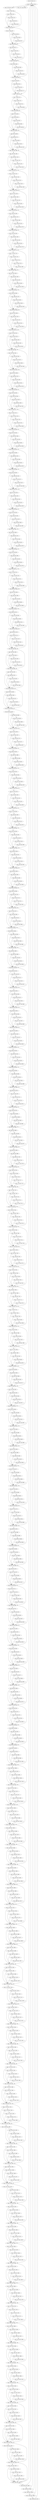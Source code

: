 strict digraph "" {
	node [label="\N"];
	0	[block="Basic Block starting at line 103 with 10 instructions",
		label="Start: 103; End: 112"];
	751	[block="Basic Block starting at line 13720 with 6 instructions",
		label="Start: 13720; End: 13725"];
	0 -> 751;
	1	[block="Basic Block starting at line 113 with 16 instructions",
		label="Start: 113; End: 128"];
	2	[block="Basic Block starting at line 129 with 7 instructions",
		label="Start: 129; End: 135"];
	1 -> 2;
	6	[block="Basic Block starting at line 240 with 7 instructions",
		label="Start: 240; End: 246"];
	1 -> 6;
	3	[block="Basic Block starting at line 136 with 7 instructions",
		label="Start: 136; End: 142"];
	2 -> 3;
	2 -> 6;
	4	[block="Basic Block starting at line 143 with 23 instructions",
		label="Start: 143; End: 165"];
	3 -> 4;
	3 -> 6;
	5	[block="Basic Block starting at line 166 with 74 instructions",
		label="Start: 166; End: 239"];
	4 -> 5;
	4 -> 6;
	5 -> 6;
	7	[block="Basic Block starting at line 247 with 7 instructions",
		label="Start: 247; End: 253"];
	6 -> 7;
	11	[block="Basic Block starting at line 358 with 7 instructions",
		label="Start: 358; End: 364"];
	6 -> 11;
	8	[block="Basic Block starting at line 254 with 7 instructions",
		label="Start: 254; End: 260"];
	7 -> 8;
	7 -> 11;
	9	[block="Basic Block starting at line 261 with 23 instructions",
		label="Start: 261; End: 283"];
	8 -> 9;
	8 -> 11;
	10	[block="Basic Block starting at line 284 with 74 instructions",
		label="Start: 284; End: 357"];
	9 -> 10;
	9 -> 11;
	10 -> 11;
	12	[block="Basic Block starting at line 365 with 7 instructions",
		label="Start: 365; End: 371"];
	11 -> 12;
	16	[block="Basic Block starting at line 476 with 7 instructions",
		label="Start: 476; End: 482"];
	11 -> 16;
	13	[block="Basic Block starting at line 372 with 7 instructions",
		label="Start: 372; End: 378"];
	12 -> 13;
	12 -> 16;
	14	[block="Basic Block starting at line 379 with 23 instructions",
		label="Start: 379; End: 401"];
	13 -> 14;
	13 -> 16;
	15	[block="Basic Block starting at line 402 with 74 instructions",
		label="Start: 402; End: 475"];
	14 -> 15;
	14 -> 16;
	15 -> 16;
	17	[block="Basic Block starting at line 483 with 7 instructions",
		label="Start: 483; End: 489"];
	16 -> 17;
	21	[block="Basic Block starting at line 594 with 7 instructions",
		label="Start: 594; End: 600"];
	16 -> 21;
	18	[block="Basic Block starting at line 490 with 7 instructions",
		label="Start: 490; End: 496"];
	17 -> 18;
	17 -> 21;
	19	[block="Basic Block starting at line 497 with 23 instructions",
		label="Start: 497; End: 519"];
	18 -> 19;
	18 -> 21;
	20	[block="Basic Block starting at line 520 with 74 instructions",
		label="Start: 520; End: 593"];
	19 -> 20;
	19 -> 21;
	20 -> 21;
	22	[block="Basic Block starting at line 601 with 7 instructions",
		label="Start: 601; End: 607"];
	21 -> 22;
	26	[block="Basic Block starting at line 712 with 7 instructions",
		label="Start: 712; End: 718"];
	21 -> 26;
	23	[block="Basic Block starting at line 608 with 7 instructions",
		label="Start: 608; End: 614"];
	22 -> 23;
	22 -> 26;
	24	[block="Basic Block starting at line 615 with 23 instructions",
		label="Start: 615; End: 637"];
	23 -> 24;
	23 -> 26;
	25	[block="Basic Block starting at line 638 with 74 instructions",
		label="Start: 638; End: 711"];
	24 -> 25;
	24 -> 26;
	25 -> 26;
	27	[block="Basic Block starting at line 719 with 7 instructions",
		label="Start: 719; End: 725"];
	26 -> 27;
	31	[block="Basic Block starting at line 830 with 7 instructions",
		label="Start: 830; End: 836"];
	26 -> 31;
	28	[block="Basic Block starting at line 726 with 7 instructions",
		label="Start: 726; End: 732"];
	27 -> 28;
	27 -> 31;
	29	[block="Basic Block starting at line 733 with 23 instructions",
		label="Start: 733; End: 755"];
	28 -> 29;
	28 -> 31;
	30	[block="Basic Block starting at line 756 with 74 instructions",
		label="Start: 756; End: 829"];
	29 -> 30;
	29 -> 31;
	30 -> 31;
	32	[block="Basic Block starting at line 837 with 7 instructions",
		label="Start: 837; End: 843"];
	31 -> 32;
	37	[block="Basic Block starting at line 955 with 7 instructions",
		label="Start: 955; End: 961"];
	31 -> 37;
	33	[block="Basic Block starting at line 844 with 7 instructions",
		label="Start: 844; End: 850"];
	32 -> 33;
	32 -> 37;
	34	[block="Basic Block starting at line 851 with 7 instructions",
		label="Start: 851; End: 857"];
	33 -> 34;
	33 -> 37;
	35	[block="Basic Block starting at line 858 with 23 instructions",
		label="Start: 858; End: 880"];
	34 -> 35;
	34 -> 37;
	36	[block="Basic Block starting at line 881 with 74 instructions",
		label="Start: 881; End: 954"];
	35 -> 36;
	35 -> 37;
	36 -> 37;
	38	[block="Basic Block starting at line 962 with 7 instructions",
		label="Start: 962; End: 968"];
	37 -> 38;
	43	[block="Basic Block starting at line 1080 with 7 instructions",
		label="Start: 1080; End: 1086"];
	37 -> 43;
	39	[block="Basic Block starting at line 969 with 7 instructions",
		label="Start: 969; End: 975"];
	38 -> 39;
	38 -> 43;
	40	[block="Basic Block starting at line 976 with 7 instructions",
		label="Start: 976; End: 982"];
	39 -> 40;
	39 -> 43;
	41	[block="Basic Block starting at line 983 with 23 instructions",
		label="Start: 983; End: 1005"];
	40 -> 41;
	40 -> 43;
	42	[block="Basic Block starting at line 1006 with 74 instructions",
		label="Start: 1006; End: 1079"];
	41 -> 42;
	41 -> 43;
	42 -> 43;
	44	[block="Basic Block starting at line 1087 with 7 instructions",
		label="Start: 1087; End: 1093"];
	43 -> 44;
	49	[block="Basic Block starting at line 1205 with 7 instructions",
		label="Start: 1205; End: 1211"];
	43 -> 49;
	45	[block="Basic Block starting at line 1094 with 7 instructions",
		label="Start: 1094; End: 1100"];
	44 -> 45;
	44 -> 49;
	46	[block="Basic Block starting at line 1101 with 7 instructions",
		label="Start: 1101; End: 1107"];
	45 -> 46;
	45 -> 49;
	47	[block="Basic Block starting at line 1108 with 23 instructions",
		label="Start: 1108; End: 1130"];
	46 -> 47;
	46 -> 49;
	48	[block="Basic Block starting at line 1131 with 74 instructions",
		label="Start: 1131; End: 1204"];
	47 -> 48;
	47 -> 49;
	48 -> 49;
	50	[block="Basic Block starting at line 1212 with 7 instructions",
		label="Start: 1212; End: 1218"];
	49 -> 50;
	55	[block="Basic Block starting at line 1330 with 7 instructions",
		label="Start: 1330; End: 1336"];
	49 -> 55;
	51	[block="Basic Block starting at line 1219 with 7 instructions",
		label="Start: 1219; End: 1225"];
	50 -> 51;
	50 -> 55;
	52	[block="Basic Block starting at line 1226 with 7 instructions",
		label="Start: 1226; End: 1232"];
	51 -> 52;
	51 -> 55;
	53	[block="Basic Block starting at line 1233 with 23 instructions",
		label="Start: 1233; End: 1255"];
	52 -> 53;
	52 -> 55;
	54	[block="Basic Block starting at line 1256 with 74 instructions",
		label="Start: 1256; End: 1329"];
	53 -> 54;
	53 -> 55;
	54 -> 55;
	56	[block="Basic Block starting at line 1337 with 7 instructions",
		label="Start: 1337; End: 1343"];
	55 -> 56;
	61	[block="Basic Block starting at line 1455 with 7 instructions",
		label="Start: 1455; End: 1461"];
	55 -> 61;
	57	[block="Basic Block starting at line 1344 with 7 instructions",
		label="Start: 1344; End: 1350"];
	56 -> 57;
	56 -> 61;
	58	[block="Basic Block starting at line 1351 with 7 instructions",
		label="Start: 1351; End: 1357"];
	57 -> 58;
	57 -> 61;
	59	[block="Basic Block starting at line 1358 with 23 instructions",
		label="Start: 1358; End: 1380"];
	58 -> 59;
	58 -> 61;
	60	[block="Basic Block starting at line 1381 with 74 instructions",
		label="Start: 1381; End: 1454"];
	59 -> 60;
	59 -> 61;
	60 -> 61;
	62	[block="Basic Block starting at line 1462 with 7 instructions",
		label="Start: 1462; End: 1468"];
	61 -> 62;
	67	[block="Basic Block starting at line 1580 with 7 instructions",
		label="Start: 1580; End: 1586"];
	61 -> 67;
	63	[block="Basic Block starting at line 1469 with 7 instructions",
		label="Start: 1469; End: 1475"];
	62 -> 63;
	62 -> 67;
	64	[block="Basic Block starting at line 1476 with 7 instructions",
		label="Start: 1476; End: 1482"];
	63 -> 64;
	63 -> 67;
	65	[block="Basic Block starting at line 1483 with 23 instructions",
		label="Start: 1483; End: 1505"];
	64 -> 65;
	64 -> 67;
	66	[block="Basic Block starting at line 1506 with 74 instructions",
		label="Start: 1506; End: 1579"];
	65 -> 66;
	65 -> 67;
	66 -> 67;
	68	[block="Basic Block starting at line 1587 with 7 instructions",
		label="Start: 1587; End: 1593"];
	67 -> 68;
	73	[block="Basic Block starting at line 1705 with 7 instructions",
		label="Start: 1705; End: 1711"];
	67 -> 73;
	69	[block="Basic Block starting at line 1594 with 7 instructions",
		label="Start: 1594; End: 1600"];
	68 -> 69;
	68 -> 73;
	70	[block="Basic Block starting at line 1601 with 7 instructions",
		label="Start: 1601; End: 1607"];
	69 -> 70;
	69 -> 73;
	71	[block="Basic Block starting at line 1608 with 23 instructions",
		label="Start: 1608; End: 1630"];
	70 -> 71;
	70 -> 73;
	72	[block="Basic Block starting at line 1631 with 74 instructions",
		label="Start: 1631; End: 1704"];
	71 -> 72;
	71 -> 73;
	72 -> 73;
	74	[block="Basic Block starting at line 1712 with 7 instructions",
		label="Start: 1712; End: 1718"];
	73 -> 74;
	79	[block="Basic Block starting at line 1830 with 7 instructions",
		label="Start: 1830; End: 1836"];
	73 -> 79;
	75	[block="Basic Block starting at line 1719 with 7 instructions",
		label="Start: 1719; End: 1725"];
	74 -> 75;
	74 -> 79;
	76	[block="Basic Block starting at line 1726 with 7 instructions",
		label="Start: 1726; End: 1732"];
	75 -> 76;
	75 -> 79;
	77	[block="Basic Block starting at line 1733 with 23 instructions",
		label="Start: 1733; End: 1755"];
	76 -> 77;
	76 -> 79;
	78	[block="Basic Block starting at line 1756 with 74 instructions",
		label="Start: 1756; End: 1829"];
	77 -> 78;
	77 -> 79;
	78 -> 79;
	80	[block="Basic Block starting at line 1837 with 7 instructions",
		label="Start: 1837; End: 1843"];
	79 -> 80;
	85	[block="Basic Block starting at line 1955 with 7 instructions",
		label="Start: 1955; End: 1961"];
	79 -> 85;
	81	[block="Basic Block starting at line 1844 with 7 instructions",
		label="Start: 1844; End: 1850"];
	80 -> 81;
	80 -> 85;
	82	[block="Basic Block starting at line 1851 with 7 instructions",
		label="Start: 1851; End: 1857"];
	81 -> 82;
	81 -> 85;
	83	[block="Basic Block starting at line 1858 with 23 instructions",
		label="Start: 1858; End: 1880"];
	82 -> 83;
	82 -> 85;
	84	[block="Basic Block starting at line 1881 with 74 instructions",
		label="Start: 1881; End: 1954"];
	83 -> 84;
	83 -> 85;
	84 -> 85;
	86	[block="Basic Block starting at line 1962 with 7 instructions",
		label="Start: 1962; End: 1968"];
	85 -> 86;
	91	[block="Basic Block starting at line 2080 with 7 instructions",
		label="Start: 2080; End: 2086"];
	85 -> 91;
	87	[block="Basic Block starting at line 1969 with 7 instructions",
		label="Start: 1969; End: 1975"];
	86 -> 87;
	86 -> 91;
	88	[block="Basic Block starting at line 1976 with 7 instructions",
		label="Start: 1976; End: 1982"];
	87 -> 88;
	87 -> 91;
	89	[block="Basic Block starting at line 1983 with 23 instructions",
		label="Start: 1983; End: 2005"];
	88 -> 89;
	88 -> 91;
	90	[block="Basic Block starting at line 2006 with 74 instructions",
		label="Start: 2006; End: 2079"];
	89 -> 90;
	89 -> 91;
	90 -> 91;
	92	[block="Basic Block starting at line 2087 with 7 instructions",
		label="Start: 2087; End: 2093"];
	91 -> 92;
	97	[block="Basic Block starting at line 2205 with 7 instructions",
		label="Start: 2205; End: 2211"];
	91 -> 97;
	93	[block="Basic Block starting at line 2094 with 7 instructions",
		label="Start: 2094; End: 2100"];
	92 -> 93;
	92 -> 97;
	94	[block="Basic Block starting at line 2101 with 7 instructions",
		label="Start: 2101; End: 2107"];
	93 -> 94;
	93 -> 97;
	95	[block="Basic Block starting at line 2108 with 23 instructions",
		label="Start: 2108; End: 2130"];
	94 -> 95;
	94 -> 97;
	96	[block="Basic Block starting at line 2131 with 74 instructions",
		label="Start: 2131; End: 2204"];
	95 -> 96;
	95 -> 97;
	96 -> 97;
	98	[block="Basic Block starting at line 2212 with 7 instructions",
		label="Start: 2212; End: 2218"];
	97 -> 98;
	103	[block="Basic Block starting at line 2330 with 7 instructions",
		label="Start: 2330; End: 2336"];
	97 -> 103;
	99	[block="Basic Block starting at line 2219 with 7 instructions",
		label="Start: 2219; End: 2225"];
	98 -> 99;
	98 -> 103;
	100	[block="Basic Block starting at line 2226 with 7 instructions",
		label="Start: 2226; End: 2232"];
	99 -> 100;
	99 -> 103;
	101	[block="Basic Block starting at line 2233 with 23 instructions",
		label="Start: 2233; End: 2255"];
	100 -> 101;
	100 -> 103;
	102	[block="Basic Block starting at line 2256 with 74 instructions",
		label="Start: 2256; End: 2329"];
	101 -> 102;
	101 -> 103;
	102 -> 103;
	104	[block="Basic Block starting at line 2337 with 7 instructions",
		label="Start: 2337; End: 2343"];
	103 -> 104;
	109	[block="Basic Block starting at line 2455 with 7 instructions",
		label="Start: 2455; End: 2461"];
	103 -> 109;
	105	[block="Basic Block starting at line 2344 with 7 instructions",
		label="Start: 2344; End: 2350"];
	104 -> 105;
	104 -> 109;
	106	[block="Basic Block starting at line 2351 with 7 instructions",
		label="Start: 2351; End: 2357"];
	105 -> 106;
	105 -> 109;
	107	[block="Basic Block starting at line 2358 with 23 instructions",
		label="Start: 2358; End: 2380"];
	106 -> 107;
	106 -> 109;
	108	[block="Basic Block starting at line 2381 with 74 instructions",
		label="Start: 2381; End: 2454"];
	107 -> 108;
	107 -> 109;
	108 -> 109;
	110	[block="Basic Block starting at line 2462 with 7 instructions",
		label="Start: 2462; End: 2468"];
	109 -> 110;
	115	[block="Basic Block starting at line 2580 with 7 instructions",
		label="Start: 2580; End: 2586"];
	109 -> 115;
	111	[block="Basic Block starting at line 2469 with 7 instructions",
		label="Start: 2469; End: 2475"];
	110 -> 111;
	110 -> 115;
	112	[block="Basic Block starting at line 2476 with 7 instructions",
		label="Start: 2476; End: 2482"];
	111 -> 112;
	111 -> 115;
	113	[block="Basic Block starting at line 2483 with 23 instructions",
		label="Start: 2483; End: 2505"];
	112 -> 113;
	112 -> 115;
	114	[block="Basic Block starting at line 2506 with 74 instructions",
		label="Start: 2506; End: 2579"];
	113 -> 114;
	113 -> 115;
	114 -> 115;
	116	[block="Basic Block starting at line 2587 with 7 instructions",
		label="Start: 2587; End: 2593"];
	115 -> 116;
	121	[block="Basic Block starting at line 2705 with 7 instructions",
		label="Start: 2705; End: 2711"];
	115 -> 121;
	117	[block="Basic Block starting at line 2594 with 7 instructions",
		label="Start: 2594; End: 2600"];
	116 -> 117;
	116 -> 121;
	118	[block="Basic Block starting at line 2601 with 7 instructions",
		label="Start: 2601; End: 2607"];
	117 -> 118;
	117 -> 121;
	119	[block="Basic Block starting at line 2608 with 23 instructions",
		label="Start: 2608; End: 2630"];
	118 -> 119;
	118 -> 121;
	120	[block="Basic Block starting at line 2631 with 74 instructions",
		label="Start: 2631; End: 2704"];
	119 -> 120;
	119 -> 121;
	120 -> 121;
	122	[block="Basic Block starting at line 2712 with 7 instructions",
		label="Start: 2712; End: 2718"];
	121 -> 122;
	127	[block="Basic Block starting at line 2830 with 7 instructions",
		label="Start: 2830; End: 2836"];
	121 -> 127;
	123	[block="Basic Block starting at line 2719 with 7 instructions",
		label="Start: 2719; End: 2725"];
	122 -> 123;
	122 -> 127;
	124	[block="Basic Block starting at line 2726 with 7 instructions",
		label="Start: 2726; End: 2732"];
	123 -> 124;
	123 -> 127;
	125	[block="Basic Block starting at line 2733 with 23 instructions",
		label="Start: 2733; End: 2755"];
	124 -> 125;
	124 -> 127;
	126	[block="Basic Block starting at line 2756 with 74 instructions",
		label="Start: 2756; End: 2829"];
	125 -> 126;
	125 -> 127;
	126 -> 127;
	128	[block="Basic Block starting at line 2837 with 7 instructions",
		label="Start: 2837; End: 2843"];
	127 -> 128;
	133	[block="Basic Block starting at line 2955 with 7 instructions",
		label="Start: 2955; End: 2961"];
	127 -> 133;
	129	[block="Basic Block starting at line 2844 with 7 instructions",
		label="Start: 2844; End: 2850"];
	128 -> 129;
	128 -> 133;
	130	[block="Basic Block starting at line 2851 with 7 instructions",
		label="Start: 2851; End: 2857"];
	129 -> 130;
	129 -> 133;
	131	[block="Basic Block starting at line 2858 with 23 instructions",
		label="Start: 2858; End: 2880"];
	130 -> 131;
	130 -> 133;
	132	[block="Basic Block starting at line 2881 with 74 instructions",
		label="Start: 2881; End: 2954"];
	131 -> 132;
	131 -> 133;
	132 -> 133;
	134	[block="Basic Block starting at line 2962 with 7 instructions",
		label="Start: 2962; End: 2968"];
	133 -> 134;
	139	[block="Basic Block starting at line 3080 with 7 instructions",
		label="Start: 3080; End: 3086"];
	133 -> 139;
	135	[block="Basic Block starting at line 2969 with 7 instructions",
		label="Start: 2969; End: 2975"];
	134 -> 135;
	134 -> 139;
	136	[block="Basic Block starting at line 2976 with 7 instructions",
		label="Start: 2976; End: 2982"];
	135 -> 136;
	135 -> 139;
	137	[block="Basic Block starting at line 2983 with 23 instructions",
		label="Start: 2983; End: 3005"];
	136 -> 137;
	136 -> 139;
	138	[block="Basic Block starting at line 3006 with 74 instructions",
		label="Start: 3006; End: 3079"];
	137 -> 138;
	137 -> 139;
	138 -> 139;
	140	[block="Basic Block starting at line 3087 with 7 instructions",
		label="Start: 3087; End: 3093"];
	139 -> 140;
	145	[block="Basic Block starting at line 3205 with 7 instructions",
		label="Start: 3205; End: 3211"];
	139 -> 145;
	141	[block="Basic Block starting at line 3094 with 7 instructions",
		label="Start: 3094; End: 3100"];
	140 -> 141;
	140 -> 145;
	142	[block="Basic Block starting at line 3101 with 7 instructions",
		label="Start: 3101; End: 3107"];
	141 -> 142;
	141 -> 145;
	143	[block="Basic Block starting at line 3108 with 23 instructions",
		label="Start: 3108; End: 3130"];
	142 -> 143;
	142 -> 145;
	144	[block="Basic Block starting at line 3131 with 74 instructions",
		label="Start: 3131; End: 3204"];
	143 -> 144;
	143 -> 145;
	144 -> 145;
	146	[block="Basic Block starting at line 3212 with 7 instructions",
		label="Start: 3212; End: 3218"];
	145 -> 146;
	151	[block="Basic Block starting at line 3330 with 7 instructions",
		label="Start: 3330; End: 3336"];
	145 -> 151;
	147	[block="Basic Block starting at line 3219 with 7 instructions",
		label="Start: 3219; End: 3225"];
	146 -> 147;
	146 -> 151;
	148	[block="Basic Block starting at line 3226 with 7 instructions",
		label="Start: 3226; End: 3232"];
	147 -> 148;
	147 -> 151;
	149	[block="Basic Block starting at line 3233 with 23 instructions",
		label="Start: 3233; End: 3255"];
	148 -> 149;
	148 -> 151;
	150	[block="Basic Block starting at line 3256 with 74 instructions",
		label="Start: 3256; End: 3329"];
	149 -> 150;
	149 -> 151;
	150 -> 151;
	152	[block="Basic Block starting at line 3337 with 7 instructions",
		label="Start: 3337; End: 3343"];
	151 -> 152;
	157	[block="Basic Block starting at line 3455 with 7 instructions",
		label="Start: 3455; End: 3461"];
	151 -> 157;
	153	[block="Basic Block starting at line 3344 with 7 instructions",
		label="Start: 3344; End: 3350"];
	152 -> 153;
	152 -> 157;
	154	[block="Basic Block starting at line 3351 with 7 instructions",
		label="Start: 3351; End: 3357"];
	153 -> 154;
	153 -> 157;
	155	[block="Basic Block starting at line 3358 with 23 instructions",
		label="Start: 3358; End: 3380"];
	154 -> 155;
	154 -> 157;
	156	[block="Basic Block starting at line 3381 with 74 instructions",
		label="Start: 3381; End: 3454"];
	155 -> 156;
	155 -> 157;
	156 -> 157;
	158	[block="Basic Block starting at line 3462 with 7 instructions",
		label="Start: 3462; End: 3468"];
	157 -> 158;
	163	[block="Basic Block starting at line 3580 with 7 instructions",
		label="Start: 3580; End: 3586"];
	157 -> 163;
	159	[block="Basic Block starting at line 3469 with 7 instructions",
		label="Start: 3469; End: 3475"];
	158 -> 159;
	158 -> 163;
	160	[block="Basic Block starting at line 3476 with 7 instructions",
		label="Start: 3476; End: 3482"];
	159 -> 160;
	159 -> 163;
	161	[block="Basic Block starting at line 3483 with 23 instructions",
		label="Start: 3483; End: 3505"];
	160 -> 161;
	160 -> 163;
	162	[block="Basic Block starting at line 3506 with 74 instructions",
		label="Start: 3506; End: 3579"];
	161 -> 162;
	161 -> 163;
	162 -> 163;
	164	[block="Basic Block starting at line 3587 with 7 instructions",
		label="Start: 3587; End: 3593"];
	163 -> 164;
	169	[block="Basic Block starting at line 3705 with 7 instructions",
		label="Start: 3705; End: 3711"];
	163 -> 169;
	165	[block="Basic Block starting at line 3594 with 7 instructions",
		label="Start: 3594; End: 3600"];
	164 -> 165;
	164 -> 169;
	166	[block="Basic Block starting at line 3601 with 7 instructions",
		label="Start: 3601; End: 3607"];
	165 -> 166;
	165 -> 169;
	167	[block="Basic Block starting at line 3608 with 23 instructions",
		label="Start: 3608; End: 3630"];
	166 -> 167;
	166 -> 169;
	168	[block="Basic Block starting at line 3631 with 74 instructions",
		label="Start: 3631; End: 3704"];
	167 -> 168;
	167 -> 169;
	168 -> 169;
	170	[block="Basic Block starting at line 3712 with 7 instructions",
		label="Start: 3712; End: 3718"];
	169 -> 170;
	175	[block="Basic Block starting at line 3830 with 7 instructions",
		label="Start: 3830; End: 3836"];
	169 -> 175;
	171	[block="Basic Block starting at line 3719 with 7 instructions",
		label="Start: 3719; End: 3725"];
	170 -> 171;
	170 -> 175;
	172	[block="Basic Block starting at line 3726 with 7 instructions",
		label="Start: 3726; End: 3732"];
	171 -> 172;
	171 -> 175;
	173	[block="Basic Block starting at line 3733 with 23 instructions",
		label="Start: 3733; End: 3755"];
	172 -> 173;
	172 -> 175;
	174	[block="Basic Block starting at line 3756 with 74 instructions",
		label="Start: 3756; End: 3829"];
	173 -> 174;
	173 -> 175;
	174 -> 175;
	176	[block="Basic Block starting at line 3837 with 7 instructions",
		label="Start: 3837; End: 3843"];
	175 -> 176;
	181	[block="Basic Block starting at line 3961 with 7 instructions",
		label="Start: 3961; End: 3967"];
	175 -> 181;
	177	[block="Basic Block starting at line 3844 with 7 instructions",
		label="Start: 3844; End: 3850"];
	176 -> 177;
	176 -> 181;
	178	[block="Basic Block starting at line 3851 with 7 instructions",
		label="Start: 3851; End: 3857"];
	177 -> 178;
	177 -> 181;
	179	[block="Basic Block starting at line 3858 with 23 instructions",
		label="Start: 3858; End: 3880"];
	178 -> 179;
	178 -> 181;
	180	[block="Basic Block starting at line 3881 with 80 instructions",
		label="Start: 3881; End: 3960"];
	179 -> 180;
	179 -> 181;
	180 -> 181;
	182	[block="Basic Block starting at line 3968 with 7 instructions",
		label="Start: 3968; End: 3974"];
	181 -> 182;
	187	[block="Basic Block starting at line 4092 with 7 instructions",
		label="Start: 4092; End: 4098"];
	181 -> 187;
	183	[block="Basic Block starting at line 3975 with 7 instructions",
		label="Start: 3975; End: 3981"];
	182 -> 183;
	182 -> 187;
	184	[block="Basic Block starting at line 3982 with 7 instructions",
		label="Start: 3982; End: 3988"];
	183 -> 184;
	183 -> 187;
	185	[block="Basic Block starting at line 3989 with 23 instructions",
		label="Start: 3989; End: 4011"];
	184 -> 185;
	184 -> 187;
	186	[block="Basic Block starting at line 4012 with 80 instructions",
		label="Start: 4012; End: 4091"];
	185 -> 186;
	185 -> 187;
	186 -> 187;
	188	[block="Basic Block starting at line 4099 with 7 instructions",
		label="Start: 4099; End: 4105"];
	187 -> 188;
	193	[block="Basic Block starting at line 4223 with 7 instructions",
		label="Start: 4223; End: 4229"];
	187 -> 193;
	189	[block="Basic Block starting at line 4106 with 7 instructions",
		label="Start: 4106; End: 4112"];
	188 -> 189;
	188 -> 193;
	190	[block="Basic Block starting at line 4113 with 7 instructions",
		label="Start: 4113; End: 4119"];
	189 -> 190;
	189 -> 193;
	191	[block="Basic Block starting at line 4120 with 23 instructions",
		label="Start: 4120; End: 4142"];
	190 -> 191;
	190 -> 193;
	192	[block="Basic Block starting at line 4143 with 80 instructions",
		label="Start: 4143; End: 4222"];
	191 -> 192;
	191 -> 193;
	192 -> 193;
	194	[block="Basic Block starting at line 4230 with 7 instructions",
		label="Start: 4230; End: 4236"];
	193 -> 194;
	199	[block="Basic Block starting at line 4354 with 7 instructions",
		label="Start: 4354; End: 4360"];
	193 -> 199;
	195	[block="Basic Block starting at line 4237 with 7 instructions",
		label="Start: 4237; End: 4243"];
	194 -> 195;
	194 -> 199;
	196	[block="Basic Block starting at line 4244 with 7 instructions",
		label="Start: 4244; End: 4250"];
	195 -> 196;
	195 -> 199;
	197	[block="Basic Block starting at line 4251 with 23 instructions",
		label="Start: 4251; End: 4273"];
	196 -> 197;
	196 -> 199;
	198	[block="Basic Block starting at line 4274 with 80 instructions",
		label="Start: 4274; End: 4353"];
	197 -> 198;
	197 -> 199;
	198 -> 199;
	200	[block="Basic Block starting at line 4361 with 7 instructions",
		label="Start: 4361; End: 4367"];
	199 -> 200;
	205	[block="Basic Block starting at line 4485 with 7 instructions",
		label="Start: 4485; End: 4491"];
	199 -> 205;
	201	[block="Basic Block starting at line 4368 with 7 instructions",
		label="Start: 4368; End: 4374"];
	200 -> 201;
	200 -> 205;
	202	[block="Basic Block starting at line 4375 with 7 instructions",
		label="Start: 4375; End: 4381"];
	201 -> 202;
	201 -> 205;
	203	[block="Basic Block starting at line 4382 with 23 instructions",
		label="Start: 4382; End: 4404"];
	202 -> 203;
	202 -> 205;
	204	[block="Basic Block starting at line 4405 with 80 instructions",
		label="Start: 4405; End: 4484"];
	203 -> 204;
	203 -> 205;
	204 -> 205;
	206	[block="Basic Block starting at line 4492 with 7 instructions",
		label="Start: 4492; End: 4498"];
	205 -> 206;
	211	[block="Basic Block starting at line 4616 with 7 instructions",
		label="Start: 4616; End: 4622"];
	205 -> 211;
	207	[block="Basic Block starting at line 4499 with 7 instructions",
		label="Start: 4499; End: 4505"];
	206 -> 207;
	206 -> 211;
	208	[block="Basic Block starting at line 4506 with 7 instructions",
		label="Start: 4506; End: 4512"];
	207 -> 208;
	207 -> 211;
	209	[block="Basic Block starting at line 4513 with 23 instructions",
		label="Start: 4513; End: 4535"];
	208 -> 209;
	208 -> 211;
	210	[block="Basic Block starting at line 4536 with 80 instructions",
		label="Start: 4536; End: 4615"];
	209 -> 210;
	209 -> 211;
	210 -> 211;
	212	[block="Basic Block starting at line 4623 with 7 instructions",
		label="Start: 4623; End: 4629"];
	211 -> 212;
	217	[block="Basic Block starting at line 4747 with 7 instructions",
		label="Start: 4747; End: 4753"];
	211 -> 217;
	213	[block="Basic Block starting at line 4630 with 7 instructions",
		label="Start: 4630; End: 4636"];
	212 -> 213;
	212 -> 217;
	214	[block="Basic Block starting at line 4637 with 7 instructions",
		label="Start: 4637; End: 4643"];
	213 -> 214;
	213 -> 217;
	215	[block="Basic Block starting at line 4644 with 23 instructions",
		label="Start: 4644; End: 4666"];
	214 -> 215;
	214 -> 217;
	216	[block="Basic Block starting at line 4667 with 80 instructions",
		label="Start: 4667; End: 4746"];
	215 -> 216;
	215 -> 217;
	216 -> 217;
	218	[block="Basic Block starting at line 4754 with 7 instructions",
		label="Start: 4754; End: 4760"];
	217 -> 218;
	223	[block="Basic Block starting at line 4878 with 7 instructions",
		label="Start: 4878; End: 4884"];
	217 -> 223;
	219	[block="Basic Block starting at line 4761 with 7 instructions",
		label="Start: 4761; End: 4767"];
	218 -> 219;
	218 -> 223;
	220	[block="Basic Block starting at line 4768 with 7 instructions",
		label="Start: 4768; End: 4774"];
	219 -> 220;
	219 -> 223;
	221	[block="Basic Block starting at line 4775 with 23 instructions",
		label="Start: 4775; End: 4797"];
	220 -> 221;
	220 -> 223;
	222	[block="Basic Block starting at line 4798 with 80 instructions",
		label="Start: 4798; End: 4877"];
	221 -> 222;
	221 -> 223;
	222 -> 223;
	224	[block="Basic Block starting at line 4885 with 7 instructions",
		label="Start: 4885; End: 4891"];
	223 -> 224;
	229	[block="Basic Block starting at line 5009 with 7 instructions",
		label="Start: 5009; End: 5015"];
	223 -> 229;
	225	[block="Basic Block starting at line 4892 with 7 instructions",
		label="Start: 4892; End: 4898"];
	224 -> 225;
	224 -> 229;
	226	[block="Basic Block starting at line 4899 with 7 instructions",
		label="Start: 4899; End: 4905"];
	225 -> 226;
	225 -> 229;
	227	[block="Basic Block starting at line 4906 with 23 instructions",
		label="Start: 4906; End: 4928"];
	226 -> 227;
	226 -> 229;
	228	[block="Basic Block starting at line 4929 with 80 instructions",
		label="Start: 4929; End: 5008"];
	227 -> 228;
	227 -> 229;
	228 -> 229;
	230	[block="Basic Block starting at line 5016 with 7 instructions",
		label="Start: 5016; End: 5022"];
	229 -> 230;
	235	[block="Basic Block starting at line 5140 with 7 instructions",
		label="Start: 5140; End: 5146"];
	229 -> 235;
	231	[block="Basic Block starting at line 5023 with 7 instructions",
		label="Start: 5023; End: 5029"];
	230 -> 231;
	230 -> 235;
	232	[block="Basic Block starting at line 5030 with 7 instructions",
		label="Start: 5030; End: 5036"];
	231 -> 232;
	231 -> 235;
	233	[block="Basic Block starting at line 5037 with 23 instructions",
		label="Start: 5037; End: 5059"];
	232 -> 233;
	232 -> 235;
	234	[block="Basic Block starting at line 5060 with 80 instructions",
		label="Start: 5060; End: 5139"];
	233 -> 234;
	233 -> 235;
	234 -> 235;
	236	[block="Basic Block starting at line 5147 with 7 instructions",
		label="Start: 5147; End: 5153"];
	235 -> 236;
	241	[block="Basic Block starting at line 5270 with 7 instructions",
		label="Start: 5270; End: 5276"];
	235 -> 241;
	237	[block="Basic Block starting at line 5154 with 7 instructions",
		label="Start: 5154; End: 5160"];
	236 -> 237;
	236 -> 241;
	238	[block="Basic Block starting at line 5161 with 7 instructions",
		label="Start: 5161; End: 5167"];
	237 -> 238;
	237 -> 241;
	239	[block="Basic Block starting at line 5168 with 23 instructions",
		label="Start: 5168; End: 5190"];
	238 -> 239;
	238 -> 241;
	240	[block="Basic Block starting at line 5191 with 79 instructions",
		label="Start: 5191; End: 5269"];
	239 -> 240;
	239 -> 241;
	240 -> 241;
	242	[block="Basic Block starting at line 5277 with 7 instructions",
		label="Start: 5277; End: 5283"];
	241 -> 242;
	247	[block="Basic Block starting at line 5380 with 7 instructions",
		label="Start: 5380; End: 5386"];
	241 -> 247;
	243	[block="Basic Block starting at line 5284 with 7 instructions",
		label="Start: 5284; End: 5290"];
	242 -> 243;
	242 -> 247;
	244	[block="Basic Block starting at line 5291 with 7 instructions",
		label="Start: 5291; End: 5297"];
	243 -> 244;
	243 -> 247;
	245	[block="Basic Block starting at line 5298 with 16 instructions",
		label="Start: 5298; End: 5313"];
	244 -> 245;
	244 -> 247;
	246	[block="Basic Block starting at line 5314 with 66 instructions",
		label="Start: 5314; End: 5379"];
	245 -> 246;
	245 -> 247;
	246 -> 247;
	248	[block="Basic Block starting at line 5387 with 7 instructions",
		label="Start: 5387; End: 5393"];
	247 -> 248;
	253	[block="Basic Block starting at line 5481 with 7 instructions",
		label="Start: 5481; End: 5487"];
	247 -> 253;
	249	[block="Basic Block starting at line 5394 with 7 instructions",
		label="Start: 5394; End: 5400"];
	248 -> 249;
	248 -> 253;
	250	[block="Basic Block starting at line 5401 with 7 instructions",
		label="Start: 5401; End: 5407"];
	249 -> 250;
	249 -> 253;
	251	[block="Basic Block starting at line 5408 with 11 instructions",
		label="Start: 5408; End: 5418"];
	250 -> 251;
	250 -> 253;
	252	[block="Basic Block starting at line 5419 with 62 instructions",
		label="Start: 5419; End: 5480"];
	251 -> 252;
	251 -> 253;
	252 -> 253;
	254	[block="Basic Block starting at line 5488 with 7 instructions",
		label="Start: 5488; End: 5494"];
	253 -> 254;
	259	[block="Basic Block starting at line 5582 with 7 instructions",
		label="Start: 5582; End: 5588"];
	253 -> 259;
	255	[block="Basic Block starting at line 5495 with 7 instructions",
		label="Start: 5495; End: 5501"];
	254 -> 255;
	254 -> 259;
	256	[block="Basic Block starting at line 5502 with 7 instructions",
		label="Start: 5502; End: 5508"];
	255 -> 256;
	255 -> 259;
	257	[block="Basic Block starting at line 5509 with 11 instructions",
		label="Start: 5509; End: 5519"];
	256 -> 257;
	256 -> 259;
	258	[block="Basic Block starting at line 5520 with 62 instructions",
		label="Start: 5520; End: 5581"];
	257 -> 258;
	257 -> 259;
	258 -> 259;
	260	[block="Basic Block starting at line 5589 with 7 instructions",
		label="Start: 5589; End: 5595"];
	259 -> 260;
	265	[block="Basic Block starting at line 5683 with 7 instructions",
		label="Start: 5683; End: 5689"];
	259 -> 265;
	261	[block="Basic Block starting at line 5596 with 7 instructions",
		label="Start: 5596; End: 5602"];
	260 -> 261;
	260 -> 265;
	262	[block="Basic Block starting at line 5603 with 7 instructions",
		label="Start: 5603; End: 5609"];
	261 -> 262;
	261 -> 265;
	263	[block="Basic Block starting at line 5610 with 11 instructions",
		label="Start: 5610; End: 5620"];
	262 -> 263;
	262 -> 265;
	264	[block="Basic Block starting at line 5621 with 62 instructions",
		label="Start: 5621; End: 5682"];
	263 -> 264;
	263 -> 265;
	264 -> 265;
	266	[block="Basic Block starting at line 5690 with 7 instructions",
		label="Start: 5690; End: 5696"];
	265 -> 266;
	271	[block="Basic Block starting at line 5784 with 7 instructions",
		label="Start: 5784; End: 5790"];
	265 -> 271;
	267	[block="Basic Block starting at line 5697 with 7 instructions",
		label="Start: 5697; End: 5703"];
	266 -> 267;
	266 -> 271;
	268	[block="Basic Block starting at line 5704 with 7 instructions",
		label="Start: 5704; End: 5710"];
	267 -> 268;
	267 -> 271;
	269	[block="Basic Block starting at line 5711 with 11 instructions",
		label="Start: 5711; End: 5721"];
	268 -> 269;
	268 -> 271;
	270	[block="Basic Block starting at line 5722 with 62 instructions",
		label="Start: 5722; End: 5783"];
	269 -> 270;
	269 -> 271;
	270 -> 271;
	272	[block="Basic Block starting at line 5791 with 7 instructions",
		label="Start: 5791; End: 5797"];
	271 -> 272;
	277	[block="Basic Block starting at line 5885 with 7 instructions",
		label="Start: 5885; End: 5891"];
	271 -> 277;
	273	[block="Basic Block starting at line 5798 with 7 instructions",
		label="Start: 5798; End: 5804"];
	272 -> 273;
	272 -> 277;
	274	[block="Basic Block starting at line 5805 with 7 instructions",
		label="Start: 5805; End: 5811"];
	273 -> 274;
	273 -> 277;
	275	[block="Basic Block starting at line 5812 with 11 instructions",
		label="Start: 5812; End: 5822"];
	274 -> 275;
	274 -> 277;
	276	[block="Basic Block starting at line 5823 with 62 instructions",
		label="Start: 5823; End: 5884"];
	275 -> 276;
	275 -> 277;
	276 -> 277;
	278	[block="Basic Block starting at line 5892 with 7 instructions",
		label="Start: 5892; End: 5898"];
	277 -> 278;
	283	[block="Basic Block starting at line 5986 with 7 instructions",
		label="Start: 5986; End: 5992"];
	277 -> 283;
	279	[block="Basic Block starting at line 5899 with 7 instructions",
		label="Start: 5899; End: 5905"];
	278 -> 279;
	278 -> 283;
	280	[block="Basic Block starting at line 5906 with 7 instructions",
		label="Start: 5906; End: 5912"];
	279 -> 280;
	279 -> 283;
	281	[block="Basic Block starting at line 5913 with 11 instructions",
		label="Start: 5913; End: 5923"];
	280 -> 281;
	280 -> 283;
	282	[block="Basic Block starting at line 5924 with 62 instructions",
		label="Start: 5924; End: 5985"];
	281 -> 282;
	281 -> 283;
	282 -> 283;
	284	[block="Basic Block starting at line 5993 with 7 instructions",
		label="Start: 5993; End: 5999"];
	283 -> 284;
	289	[block="Basic Block starting at line 6087 with 7 instructions",
		label="Start: 6087; End: 6093"];
	283 -> 289;
	285	[block="Basic Block starting at line 6000 with 7 instructions",
		label="Start: 6000; End: 6006"];
	284 -> 285;
	284 -> 289;
	286	[block="Basic Block starting at line 6007 with 7 instructions",
		label="Start: 6007; End: 6013"];
	285 -> 286;
	285 -> 289;
	287	[block="Basic Block starting at line 6014 with 11 instructions",
		label="Start: 6014; End: 6024"];
	286 -> 287;
	286 -> 289;
	288	[block="Basic Block starting at line 6025 with 62 instructions",
		label="Start: 6025; End: 6086"];
	287 -> 288;
	287 -> 289;
	288 -> 289;
	290	[block="Basic Block starting at line 6094 with 7 instructions",
		label="Start: 6094; End: 6100"];
	289 -> 290;
	295	[block="Basic Block starting at line 6188 with 7 instructions",
		label="Start: 6188; End: 6194"];
	289 -> 295;
	291	[block="Basic Block starting at line 6101 with 7 instructions",
		label="Start: 6101; End: 6107"];
	290 -> 291;
	290 -> 295;
	292	[block="Basic Block starting at line 6108 with 7 instructions",
		label="Start: 6108; End: 6114"];
	291 -> 292;
	291 -> 295;
	293	[block="Basic Block starting at line 6115 with 11 instructions",
		label="Start: 6115; End: 6125"];
	292 -> 293;
	292 -> 295;
	294	[block="Basic Block starting at line 6126 with 62 instructions",
		label="Start: 6126; End: 6187"];
	293 -> 294;
	293 -> 295;
	294 -> 295;
	296	[block="Basic Block starting at line 6195 with 7 instructions",
		label="Start: 6195; End: 6201"];
	295 -> 296;
	301	[block="Basic Block starting at line 6289 with 7 instructions",
		label="Start: 6289; End: 6295"];
	295 -> 301;
	297	[block="Basic Block starting at line 6202 with 7 instructions",
		label="Start: 6202; End: 6208"];
	296 -> 297;
	296 -> 301;
	298	[block="Basic Block starting at line 6209 with 7 instructions",
		label="Start: 6209; End: 6215"];
	297 -> 298;
	297 -> 301;
	299	[block="Basic Block starting at line 6216 with 11 instructions",
		label="Start: 6216; End: 6226"];
	298 -> 299;
	298 -> 301;
	300	[block="Basic Block starting at line 6227 with 62 instructions",
		label="Start: 6227; End: 6288"];
	299 -> 300;
	299 -> 301;
	300 -> 301;
	302	[block="Basic Block starting at line 6296 with 7 instructions",
		label="Start: 6296; End: 6302"];
	301 -> 302;
	307	[block="Basic Block starting at line 6390 with 7 instructions",
		label="Start: 6390; End: 6396"];
	301 -> 307;
	303	[block="Basic Block starting at line 6303 with 7 instructions",
		label="Start: 6303; End: 6309"];
	302 -> 303;
	302 -> 307;
	304	[block="Basic Block starting at line 6310 with 7 instructions",
		label="Start: 6310; End: 6316"];
	303 -> 304;
	303 -> 307;
	305	[block="Basic Block starting at line 6317 with 11 instructions",
		label="Start: 6317; End: 6327"];
	304 -> 305;
	304 -> 307;
	306	[block="Basic Block starting at line 6328 with 62 instructions",
		label="Start: 6328; End: 6389"];
	305 -> 306;
	305 -> 307;
	306 -> 307;
	308	[block="Basic Block starting at line 6397 with 7 instructions",
		label="Start: 6397; End: 6403"];
	307 -> 308;
	313	[block="Basic Block starting at line 6491 with 7 instructions",
		label="Start: 6491; End: 6497"];
	307 -> 313;
	309	[block="Basic Block starting at line 6404 with 7 instructions",
		label="Start: 6404; End: 6410"];
	308 -> 309;
	308 -> 313;
	310	[block="Basic Block starting at line 6411 with 7 instructions",
		label="Start: 6411; End: 6417"];
	309 -> 310;
	309 -> 313;
	311	[block="Basic Block starting at line 6418 with 11 instructions",
		label="Start: 6418; End: 6428"];
	310 -> 311;
	310 -> 313;
	312	[block="Basic Block starting at line 6429 with 62 instructions",
		label="Start: 6429; End: 6490"];
	311 -> 312;
	311 -> 313;
	312 -> 313;
	314	[block="Basic Block starting at line 6498 with 7 instructions",
		label="Start: 6498; End: 6504"];
	313 -> 314;
	319	[block="Basic Block starting at line 6586 with 7 instructions",
		label="Start: 6586; End: 6592"];
	313 -> 319;
	315	[block="Basic Block starting at line 6505 with 7 instructions",
		label="Start: 6505; End: 6511"];
	314 -> 315;
	314 -> 319;
	316	[block="Basic Block starting at line 6512 with 7 instructions",
		label="Start: 6512; End: 6518"];
	315 -> 316;
	315 -> 319;
	317	[block="Basic Block starting at line 6519 with 11 instructions",
		label="Start: 6519; End: 6529"];
	316 -> 317;
	316 -> 319;
	318	[block="Basic Block starting at line 6530 with 56 instructions",
		label="Start: 6530; End: 6585"];
	317 -> 318;
	317 -> 319;
	318 -> 319;
	320	[block="Basic Block starting at line 6593 with 7 instructions",
		label="Start: 6593; End: 6599"];
	319 -> 320;
	325	[block="Basic Block starting at line 6687 with 7 instructions",
		label="Start: 6687; End: 6693"];
	319 -> 325;
	321	[block="Basic Block starting at line 6600 with 7 instructions",
		label="Start: 6600; End: 6606"];
	320 -> 321;
	320 -> 325;
	322	[block="Basic Block starting at line 6607 with 7 instructions",
		label="Start: 6607; End: 6613"];
	321 -> 322;
	321 -> 325;
	323	[block="Basic Block starting at line 6614 with 11 instructions",
		label="Start: 6614; End: 6624"];
	322 -> 323;
	322 -> 325;
	324	[block="Basic Block starting at line 6625 with 62 instructions",
		label="Start: 6625; End: 6686"];
	323 -> 324;
	323 -> 325;
	324 -> 325;
	326	[block="Basic Block starting at line 6694 with 7 instructions",
		label="Start: 6694; End: 6700"];
	325 -> 326;
	331	[block="Basic Block starting at line 6782 with 7 instructions",
		label="Start: 6782; End: 6788"];
	325 -> 331;
	327	[block="Basic Block starting at line 6701 with 7 instructions",
		label="Start: 6701; End: 6707"];
	326 -> 327;
	326 -> 331;
	328	[block="Basic Block starting at line 6708 with 7 instructions",
		label="Start: 6708; End: 6714"];
	327 -> 328;
	327 -> 331;
	329	[block="Basic Block starting at line 6715 with 11 instructions",
		label="Start: 6715; End: 6725"];
	328 -> 329;
	328 -> 331;
	330	[block="Basic Block starting at line 6726 with 56 instructions",
		label="Start: 6726; End: 6781"];
	329 -> 330;
	329 -> 331;
	330 -> 331;
	332	[block="Basic Block starting at line 6789 with 7 instructions",
		label="Start: 6789; End: 6795"];
	331 -> 332;
	337	[block="Basic Block starting at line 6883 with 7 instructions",
		label="Start: 6883; End: 6889"];
	331 -> 337;
	333	[block="Basic Block starting at line 6796 with 7 instructions",
		label="Start: 6796; End: 6802"];
	332 -> 333;
	332 -> 337;
	334	[block="Basic Block starting at line 6803 with 7 instructions",
		label="Start: 6803; End: 6809"];
	333 -> 334;
	333 -> 337;
	335	[block="Basic Block starting at line 6810 with 11 instructions",
		label="Start: 6810; End: 6820"];
	334 -> 335;
	334 -> 337;
	336	[block="Basic Block starting at line 6821 with 62 instructions",
		label="Start: 6821; End: 6882"];
	335 -> 336;
	335 -> 337;
	336 -> 337;
	338	[block="Basic Block starting at line 6890 with 7 instructions",
		label="Start: 6890; End: 6896"];
	337 -> 338;
	343	[block="Basic Block starting at line 6978 with 7 instructions",
		label="Start: 6978; End: 6984"];
	337 -> 343;
	339	[block="Basic Block starting at line 6897 with 7 instructions",
		label="Start: 6897; End: 6903"];
	338 -> 339;
	338 -> 343;
	340	[block="Basic Block starting at line 6904 with 7 instructions",
		label="Start: 6904; End: 6910"];
	339 -> 340;
	339 -> 343;
	341	[block="Basic Block starting at line 6911 with 11 instructions",
		label="Start: 6911; End: 6921"];
	340 -> 341;
	340 -> 343;
	342	[block="Basic Block starting at line 6922 with 56 instructions",
		label="Start: 6922; End: 6977"];
	341 -> 342;
	341 -> 343;
	342 -> 343;
	344	[block="Basic Block starting at line 6985 with 7 instructions",
		label="Start: 6985; End: 6991"];
	343 -> 344;
	349	[block="Basic Block starting at line 7079 with 7 instructions",
		label="Start: 7079; End: 7085"];
	343 -> 349;
	345	[block="Basic Block starting at line 6992 with 7 instructions",
		label="Start: 6992; End: 6998"];
	344 -> 345;
	344 -> 349;
	346	[block="Basic Block starting at line 6999 with 7 instructions",
		label="Start: 6999; End: 7005"];
	345 -> 346;
	345 -> 349;
	347	[block="Basic Block starting at line 7006 with 11 instructions",
		label="Start: 7006; End: 7016"];
	346 -> 347;
	346 -> 349;
	348	[block="Basic Block starting at line 7017 with 62 instructions",
		label="Start: 7017; End: 7078"];
	347 -> 348;
	347 -> 349;
	348 -> 349;
	350	[block="Basic Block starting at line 7086 with 7 instructions",
		label="Start: 7086; End: 7092"];
	349 -> 350;
	355	[block="Basic Block starting at line 7174 with 7 instructions",
		label="Start: 7174; End: 7180"];
	349 -> 355;
	351	[block="Basic Block starting at line 7093 with 7 instructions",
		label="Start: 7093; End: 7099"];
	350 -> 351;
	350 -> 355;
	352	[block="Basic Block starting at line 7100 with 7 instructions",
		label="Start: 7100; End: 7106"];
	351 -> 352;
	351 -> 355;
	353	[block="Basic Block starting at line 7107 with 11 instructions",
		label="Start: 7107; End: 7117"];
	352 -> 353;
	352 -> 355;
	354	[block="Basic Block starting at line 7118 with 56 instructions",
		label="Start: 7118; End: 7173"];
	353 -> 354;
	353 -> 355;
	354 -> 355;
	356	[block="Basic Block starting at line 7181 with 7 instructions",
		label="Start: 7181; End: 7187"];
	355 -> 356;
	361	[block="Basic Block starting at line 7275 with 7 instructions",
		label="Start: 7275; End: 7281"];
	355 -> 361;
	357	[block="Basic Block starting at line 7188 with 7 instructions",
		label="Start: 7188; End: 7194"];
	356 -> 357;
	356 -> 361;
	358	[block="Basic Block starting at line 7195 with 7 instructions",
		label="Start: 7195; End: 7201"];
	357 -> 358;
	357 -> 361;
	359	[block="Basic Block starting at line 7202 with 11 instructions",
		label="Start: 7202; End: 7212"];
	358 -> 359;
	358 -> 361;
	360	[block="Basic Block starting at line 7213 with 62 instructions",
		label="Start: 7213; End: 7274"];
	359 -> 360;
	359 -> 361;
	360 -> 361;
	362	[block="Basic Block starting at line 7282 with 7 instructions",
		label="Start: 7282; End: 7288"];
	361 -> 362;
	367	[block="Basic Block starting at line 7376 with 7 instructions",
		label="Start: 7376; End: 7382"];
	361 -> 367;
	363	[block="Basic Block starting at line 7289 with 7 instructions",
		label="Start: 7289; End: 7295"];
	362 -> 363;
	362 -> 367;
	364	[block="Basic Block starting at line 7296 with 7 instructions",
		label="Start: 7296; End: 7302"];
	363 -> 364;
	363 -> 367;
	365	[block="Basic Block starting at line 7303 with 11 instructions",
		label="Start: 7303; End: 7313"];
	364 -> 365;
	364 -> 367;
	366	[block="Basic Block starting at line 7314 with 62 instructions",
		label="Start: 7314; End: 7375"];
	365 -> 366;
	365 -> 367;
	366 -> 367;
	368	[block="Basic Block starting at line 7383 with 7 instructions",
		label="Start: 7383; End: 7389"];
	367 -> 368;
	373	[block="Basic Block starting at line 7477 with 7 instructions",
		label="Start: 7477; End: 7483"];
	367 -> 373;
	369	[block="Basic Block starting at line 7390 with 7 instructions",
		label="Start: 7390; End: 7396"];
	368 -> 369;
	368 -> 373;
	370	[block="Basic Block starting at line 7397 with 7 instructions",
		label="Start: 7397; End: 7403"];
	369 -> 370;
	369 -> 373;
	371	[block="Basic Block starting at line 7404 with 11 instructions",
		label="Start: 7404; End: 7414"];
	370 -> 371;
	370 -> 373;
	372	[block="Basic Block starting at line 7415 with 62 instructions",
		label="Start: 7415; End: 7476"];
	371 -> 372;
	371 -> 373;
	372 -> 373;
	374	[block="Basic Block starting at line 7484 with 7 instructions",
		label="Start: 7484; End: 7490"];
	373 -> 374;
	379	[block="Basic Block starting at line 7572 with 7 instructions",
		label="Start: 7572; End: 7578"];
	373 -> 379;
	375	[block="Basic Block starting at line 7491 with 7 instructions",
		label="Start: 7491; End: 7497"];
	374 -> 375;
	374 -> 379;
	376	[block="Basic Block starting at line 7498 with 7 instructions",
		label="Start: 7498; End: 7504"];
	375 -> 376;
	375 -> 379;
	377	[block="Basic Block starting at line 7505 with 11 instructions",
		label="Start: 7505; End: 7515"];
	376 -> 377;
	376 -> 379;
	378	[block="Basic Block starting at line 7516 with 56 instructions",
		label="Start: 7516; End: 7571"];
	377 -> 378;
	377 -> 379;
	378 -> 379;
	380	[block="Basic Block starting at line 7579 with 7 instructions",
		label="Start: 7579; End: 7585"];
	379 -> 380;
	385	[block="Basic Block starting at line 7673 with 7 instructions",
		label="Start: 7673; End: 7679"];
	379 -> 385;
	381	[block="Basic Block starting at line 7586 with 7 instructions",
		label="Start: 7586; End: 7592"];
	380 -> 381;
	380 -> 385;
	382	[block="Basic Block starting at line 7593 with 7 instructions",
		label="Start: 7593; End: 7599"];
	381 -> 382;
	381 -> 385;
	383	[block="Basic Block starting at line 7600 with 11 instructions",
		label="Start: 7600; End: 7610"];
	382 -> 383;
	382 -> 385;
	384	[block="Basic Block starting at line 7611 with 62 instructions",
		label="Start: 7611; End: 7672"];
	383 -> 384;
	383 -> 385;
	384 -> 385;
	386	[block="Basic Block starting at line 7680 with 7 instructions",
		label="Start: 7680; End: 7686"];
	385 -> 386;
	391	[block="Basic Block starting at line 7768 with 7 instructions",
		label="Start: 7768; End: 7774"];
	385 -> 391;
	387	[block="Basic Block starting at line 7687 with 7 instructions",
		label="Start: 7687; End: 7693"];
	386 -> 387;
	386 -> 391;
	388	[block="Basic Block starting at line 7694 with 7 instructions",
		label="Start: 7694; End: 7700"];
	387 -> 388;
	387 -> 391;
	389	[block="Basic Block starting at line 7701 with 11 instructions",
		label="Start: 7701; End: 7711"];
	388 -> 389;
	388 -> 391;
	390	[block="Basic Block starting at line 7712 with 56 instructions",
		label="Start: 7712; End: 7767"];
	389 -> 390;
	389 -> 391;
	390 -> 391;
	392	[block="Basic Block starting at line 7775 with 7 instructions",
		label="Start: 7775; End: 7781"];
	391 -> 392;
	397	[block="Basic Block starting at line 7869 with 7 instructions",
		label="Start: 7869; End: 7875"];
	391 -> 397;
	393	[block="Basic Block starting at line 7782 with 7 instructions",
		label="Start: 7782; End: 7788"];
	392 -> 393;
	392 -> 397;
	394	[block="Basic Block starting at line 7789 with 7 instructions",
		label="Start: 7789; End: 7795"];
	393 -> 394;
	393 -> 397;
	395	[block="Basic Block starting at line 7796 with 11 instructions",
		label="Start: 7796; End: 7806"];
	394 -> 395;
	394 -> 397;
	396	[block="Basic Block starting at line 7807 with 62 instructions",
		label="Start: 7807; End: 7868"];
	395 -> 396;
	395 -> 397;
	396 -> 397;
	398	[block="Basic Block starting at line 7876 with 7 instructions",
		label="Start: 7876; End: 7882"];
	397 -> 398;
	403	[block="Basic Block starting at line 7970 with 7 instructions",
		label="Start: 7970; End: 7976"];
	397 -> 403;
	399	[block="Basic Block starting at line 7883 with 7 instructions",
		label="Start: 7883; End: 7889"];
	398 -> 399;
	398 -> 403;
	400	[block="Basic Block starting at line 7890 with 7 instructions",
		label="Start: 7890; End: 7896"];
	399 -> 400;
	399 -> 403;
	401	[block="Basic Block starting at line 7897 with 11 instructions",
		label="Start: 7897; End: 7907"];
	400 -> 401;
	400 -> 403;
	402	[block="Basic Block starting at line 7908 with 62 instructions",
		label="Start: 7908; End: 7969"];
	401 -> 402;
	401 -> 403;
	402 -> 403;
	404	[block="Basic Block starting at line 7977 with 7 instructions",
		label="Start: 7977; End: 7983"];
	403 -> 404;
	409	[block="Basic Block starting at line 8071 with 7 instructions",
		label="Start: 8071; End: 8077"];
	403 -> 409;
	405	[block="Basic Block starting at line 7984 with 7 instructions",
		label="Start: 7984; End: 7990"];
	404 -> 405;
	404 -> 409;
	406	[block="Basic Block starting at line 7991 with 7 instructions",
		label="Start: 7991; End: 7997"];
	405 -> 406;
	405 -> 409;
	407	[block="Basic Block starting at line 7998 with 11 instructions",
		label="Start: 7998; End: 8008"];
	406 -> 407;
	406 -> 409;
	408	[block="Basic Block starting at line 8009 with 62 instructions",
		label="Start: 8009; End: 8070"];
	407 -> 408;
	407 -> 409;
	408 -> 409;
	410	[block="Basic Block starting at line 8078 with 7 instructions",
		label="Start: 8078; End: 8084"];
	409 -> 410;
	415	[block="Basic Block starting at line 8172 with 7 instructions",
		label="Start: 8172; End: 8178"];
	409 -> 415;
	411	[block="Basic Block starting at line 8085 with 7 instructions",
		label="Start: 8085; End: 8091"];
	410 -> 411;
	410 -> 415;
	412	[block="Basic Block starting at line 8092 with 7 instructions",
		label="Start: 8092; End: 8098"];
	411 -> 412;
	411 -> 415;
	413	[block="Basic Block starting at line 8099 with 11 instructions",
		label="Start: 8099; End: 8109"];
	412 -> 413;
	412 -> 415;
	414	[block="Basic Block starting at line 8110 with 62 instructions",
		label="Start: 8110; End: 8171"];
	413 -> 414;
	413 -> 415;
	414 -> 415;
	416	[block="Basic Block starting at line 8179 with 7 instructions",
		label="Start: 8179; End: 8185"];
	415 -> 416;
	421	[block="Basic Block starting at line 8273 with 7 instructions",
		label="Start: 8273; End: 8279"];
	415 -> 421;
	417	[block="Basic Block starting at line 8186 with 7 instructions",
		label="Start: 8186; End: 8192"];
	416 -> 417;
	416 -> 421;
	418	[block="Basic Block starting at line 8193 with 7 instructions",
		label="Start: 8193; End: 8199"];
	417 -> 418;
	417 -> 421;
	419	[block="Basic Block starting at line 8200 with 11 instructions",
		label="Start: 8200; End: 8210"];
	418 -> 419;
	418 -> 421;
	420	[block="Basic Block starting at line 8211 with 62 instructions",
		label="Start: 8211; End: 8272"];
	419 -> 420;
	419 -> 421;
	420 -> 421;
	422	[block="Basic Block starting at line 8280 with 7 instructions",
		label="Start: 8280; End: 8286"];
	421 -> 422;
	427	[block="Basic Block starting at line 8368 with 7 instructions",
		label="Start: 8368; End: 8374"];
	421 -> 427;
	423	[block="Basic Block starting at line 8287 with 7 instructions",
		label="Start: 8287; End: 8293"];
	422 -> 423;
	422 -> 427;
	424	[block="Basic Block starting at line 8294 with 7 instructions",
		label="Start: 8294; End: 8300"];
	423 -> 424;
	423 -> 427;
	425	[block="Basic Block starting at line 8301 with 11 instructions",
		label="Start: 8301; End: 8311"];
	424 -> 425;
	424 -> 427;
	426	[block="Basic Block starting at line 8312 with 56 instructions",
		label="Start: 8312; End: 8367"];
	425 -> 426;
	425 -> 427;
	426 -> 427;
	428	[block="Basic Block starting at line 8375 with 7 instructions",
		label="Start: 8375; End: 8381"];
	427 -> 428;
	433	[block="Basic Block starting at line 8469 with 7 instructions",
		label="Start: 8469; End: 8475"];
	427 -> 433;
	429	[block="Basic Block starting at line 8382 with 7 instructions",
		label="Start: 8382; End: 8388"];
	428 -> 429;
	428 -> 433;
	430	[block="Basic Block starting at line 8389 with 7 instructions",
		label="Start: 8389; End: 8395"];
	429 -> 430;
	429 -> 433;
	431	[block="Basic Block starting at line 8396 with 11 instructions",
		label="Start: 8396; End: 8406"];
	430 -> 431;
	430 -> 433;
	432	[block="Basic Block starting at line 8407 with 62 instructions",
		label="Start: 8407; End: 8468"];
	431 -> 432;
	431 -> 433;
	432 -> 433;
	434	[block="Basic Block starting at line 8476 with 7 instructions",
		label="Start: 8476; End: 8482"];
	433 -> 434;
	439	[block="Basic Block starting at line 8564 with 7 instructions",
		label="Start: 8564; End: 8570"];
	433 -> 439;
	435	[block="Basic Block starting at line 8483 with 7 instructions",
		label="Start: 8483; End: 8489"];
	434 -> 435;
	434 -> 439;
	436	[block="Basic Block starting at line 8490 with 7 instructions",
		label="Start: 8490; End: 8496"];
	435 -> 436;
	435 -> 439;
	437	[block="Basic Block starting at line 8497 with 11 instructions",
		label="Start: 8497; End: 8507"];
	436 -> 437;
	436 -> 439;
	438	[block="Basic Block starting at line 8508 with 56 instructions",
		label="Start: 8508; End: 8563"];
	437 -> 438;
	437 -> 439;
	438 -> 439;
	440	[block="Basic Block starting at line 8571 with 7 instructions",
		label="Start: 8571; End: 8577"];
	439 -> 440;
	445	[block="Basic Block starting at line 8665 with 7 instructions",
		label="Start: 8665; End: 8671"];
	439 -> 445;
	441	[block="Basic Block starting at line 8578 with 7 instructions",
		label="Start: 8578; End: 8584"];
	440 -> 441;
	440 -> 445;
	442	[block="Basic Block starting at line 8585 with 7 instructions",
		label="Start: 8585; End: 8591"];
	441 -> 442;
	441 -> 445;
	443	[block="Basic Block starting at line 8592 with 11 instructions",
		label="Start: 8592; End: 8602"];
	442 -> 443;
	442 -> 445;
	444	[block="Basic Block starting at line 8603 with 62 instructions",
		label="Start: 8603; End: 8664"];
	443 -> 444;
	443 -> 445;
	444 -> 445;
	446	[block="Basic Block starting at line 8672 with 7 instructions",
		label="Start: 8672; End: 8678"];
	445 -> 446;
	451	[block="Basic Block starting at line 8760 with 7 instructions",
		label="Start: 8760; End: 8766"];
	445 -> 451;
	447	[block="Basic Block starting at line 8679 with 7 instructions",
		label="Start: 8679; End: 8685"];
	446 -> 447;
	446 -> 451;
	448	[block="Basic Block starting at line 8686 with 7 instructions",
		label="Start: 8686; End: 8692"];
	447 -> 448;
	447 -> 451;
	449	[block="Basic Block starting at line 8693 with 11 instructions",
		label="Start: 8693; End: 8703"];
	448 -> 449;
	448 -> 451;
	450	[block="Basic Block starting at line 8704 with 56 instructions",
		label="Start: 8704; End: 8759"];
	449 -> 450;
	449 -> 451;
	450 -> 451;
	452	[block="Basic Block starting at line 8767 with 7 instructions",
		label="Start: 8767; End: 8773"];
	451 -> 452;
	457	[block="Basic Block starting at line 8861 with 7 instructions",
		label="Start: 8861; End: 8867"];
	451 -> 457;
	453	[block="Basic Block starting at line 8774 with 7 instructions",
		label="Start: 8774; End: 8780"];
	452 -> 453;
	452 -> 457;
	454	[block="Basic Block starting at line 8781 with 7 instructions",
		label="Start: 8781; End: 8787"];
	453 -> 454;
	453 -> 457;
	455	[block="Basic Block starting at line 8788 with 11 instructions",
		label="Start: 8788; End: 8798"];
	454 -> 455;
	454 -> 457;
	456	[block="Basic Block starting at line 8799 with 62 instructions",
		label="Start: 8799; End: 8860"];
	455 -> 456;
	455 -> 457;
	456 -> 457;
	458	[block="Basic Block starting at line 8868 with 7 instructions",
		label="Start: 8868; End: 8874"];
	457 -> 458;
	463	[block="Basic Block starting at line 8956 with 7 instructions",
		label="Start: 8956; End: 8962"];
	457 -> 463;
	459	[block="Basic Block starting at line 8875 with 7 instructions",
		label="Start: 8875; End: 8881"];
	458 -> 459;
	458 -> 463;
	460	[block="Basic Block starting at line 8882 with 7 instructions",
		label="Start: 8882; End: 8888"];
	459 -> 460;
	459 -> 463;
	461	[block="Basic Block starting at line 8889 with 11 instructions",
		label="Start: 8889; End: 8899"];
	460 -> 461;
	460 -> 463;
	462	[block="Basic Block starting at line 8900 with 56 instructions",
		label="Start: 8900; End: 8955"];
	461 -> 462;
	461 -> 463;
	462 -> 463;
	464	[block="Basic Block starting at line 8963 with 7 instructions",
		label="Start: 8963; End: 8969"];
	463 -> 464;
	469	[block="Basic Block starting at line 9057 with 7 instructions",
		label="Start: 9057; End: 9063"];
	463 -> 469;
	465	[block="Basic Block starting at line 8970 with 7 instructions",
		label="Start: 8970; End: 8976"];
	464 -> 465;
	464 -> 469;
	466	[block="Basic Block starting at line 8977 with 7 instructions",
		label="Start: 8977; End: 8983"];
	465 -> 466;
	465 -> 469;
	467	[block="Basic Block starting at line 8984 with 11 instructions",
		label="Start: 8984; End: 8994"];
	466 -> 467;
	466 -> 469;
	468	[block="Basic Block starting at line 8995 with 62 instructions",
		label="Start: 8995; End: 9056"];
	467 -> 468;
	467 -> 469;
	468 -> 469;
	470	[block="Basic Block starting at line 9064 with 7 instructions",
		label="Start: 9064; End: 9070"];
	469 -> 470;
	475	[block="Basic Block starting at line 9158 with 7 instructions",
		label="Start: 9158; End: 9164"];
	469 -> 475;
	471	[block="Basic Block starting at line 9071 with 7 instructions",
		label="Start: 9071; End: 9077"];
	470 -> 471;
	470 -> 475;
	472	[block="Basic Block starting at line 9078 with 7 instructions",
		label="Start: 9078; End: 9084"];
	471 -> 472;
	471 -> 475;
	473	[block="Basic Block starting at line 9085 with 11 instructions",
		label="Start: 9085; End: 9095"];
	472 -> 473;
	472 -> 475;
	474	[block="Basic Block starting at line 9096 with 62 instructions",
		label="Start: 9096; End: 9157"];
	473 -> 474;
	473 -> 475;
	474 -> 475;
	476	[block="Basic Block starting at line 9165 with 7 instructions",
		label="Start: 9165; End: 9171"];
	475 -> 476;
	481	[block="Basic Block starting at line 9259 with 7 instructions",
		label="Start: 9259; End: 9265"];
	475 -> 481;
	477	[block="Basic Block starting at line 9172 with 7 instructions",
		label="Start: 9172; End: 9178"];
	476 -> 477;
	476 -> 481;
	478	[block="Basic Block starting at line 9179 with 7 instructions",
		label="Start: 9179; End: 9185"];
	477 -> 478;
	477 -> 481;
	479	[block="Basic Block starting at line 9186 with 11 instructions",
		label="Start: 9186; End: 9196"];
	478 -> 479;
	478 -> 481;
	480	[block="Basic Block starting at line 9197 with 62 instructions",
		label="Start: 9197; End: 9258"];
	479 -> 480;
	479 -> 481;
	480 -> 481;
	482	[block="Basic Block starting at line 9266 with 7 instructions",
		label="Start: 9266; End: 9272"];
	481 -> 482;
	487	[block="Basic Block starting at line 9354 with 7 instructions",
		label="Start: 9354; End: 9360"];
	481 -> 487;
	483	[block="Basic Block starting at line 9273 with 7 instructions",
		label="Start: 9273; End: 9279"];
	482 -> 483;
	482 -> 487;
	484	[block="Basic Block starting at line 9280 with 7 instructions",
		label="Start: 9280; End: 9286"];
	483 -> 484;
	483 -> 487;
	485	[block="Basic Block starting at line 9287 with 11 instructions",
		label="Start: 9287; End: 9297"];
	484 -> 485;
	484 -> 487;
	486	[block="Basic Block starting at line 9298 with 56 instructions",
		label="Start: 9298; End: 9353"];
	485 -> 486;
	485 -> 487;
	486 -> 487;
	488	[block="Basic Block starting at line 9361 with 7 instructions",
		label="Start: 9361; End: 9367"];
	487 -> 488;
	493	[block="Basic Block starting at line 9455 with 7 instructions",
		label="Start: 9455; End: 9461"];
	487 -> 493;
	489	[block="Basic Block starting at line 9368 with 7 instructions",
		label="Start: 9368; End: 9374"];
	488 -> 489;
	488 -> 493;
	490	[block="Basic Block starting at line 9375 with 7 instructions",
		label="Start: 9375; End: 9381"];
	489 -> 490;
	489 -> 493;
	491	[block="Basic Block starting at line 9382 with 11 instructions",
		label="Start: 9382; End: 9392"];
	490 -> 491;
	490 -> 493;
	492	[block="Basic Block starting at line 9393 with 62 instructions",
		label="Start: 9393; End: 9454"];
	491 -> 492;
	491 -> 493;
	492 -> 493;
	494	[block="Basic Block starting at line 9462 with 7 instructions",
		label="Start: 9462; End: 9468"];
	493 -> 494;
	499	[block="Basic Block starting at line 9550 with 7 instructions",
		label="Start: 9550; End: 9556"];
	493 -> 499;
	495	[block="Basic Block starting at line 9469 with 7 instructions",
		label="Start: 9469; End: 9475"];
	494 -> 495;
	494 -> 499;
	496	[block="Basic Block starting at line 9476 with 7 instructions",
		label="Start: 9476; End: 9482"];
	495 -> 496;
	495 -> 499;
	497	[block="Basic Block starting at line 9483 with 11 instructions",
		label="Start: 9483; End: 9493"];
	496 -> 497;
	496 -> 499;
	498	[block="Basic Block starting at line 9494 with 56 instructions",
		label="Start: 9494; End: 9549"];
	497 -> 498;
	497 -> 499;
	498 -> 499;
	500	[block="Basic Block starting at line 9557 with 7 instructions",
		label="Start: 9557; End: 9563"];
	499 -> 500;
	505	[block="Basic Block starting at line 9651 with 7 instructions",
		label="Start: 9651; End: 9657"];
	499 -> 505;
	501	[block="Basic Block starting at line 9564 with 7 instructions",
		label="Start: 9564; End: 9570"];
	500 -> 501;
	500 -> 505;
	502	[block="Basic Block starting at line 9571 with 7 instructions",
		label="Start: 9571; End: 9577"];
	501 -> 502;
	501 -> 505;
	503	[block="Basic Block starting at line 9578 with 11 instructions",
		label="Start: 9578; End: 9588"];
	502 -> 503;
	502 -> 505;
	504	[block="Basic Block starting at line 9589 with 62 instructions",
		label="Start: 9589; End: 9650"];
	503 -> 504;
	503 -> 505;
	504 -> 505;
	506	[block="Basic Block starting at line 9658 with 7 instructions",
		label="Start: 9658; End: 9664"];
	505 -> 506;
	511	[block="Basic Block starting at line 9752 with 7 instructions",
		label="Start: 9752; End: 9758"];
	505 -> 511;
	507	[block="Basic Block starting at line 9665 with 7 instructions",
		label="Start: 9665; End: 9671"];
	506 -> 507;
	506 -> 511;
	508	[block="Basic Block starting at line 9672 with 7 instructions",
		label="Start: 9672; End: 9678"];
	507 -> 508;
	507 -> 511;
	509	[block="Basic Block starting at line 9679 with 11 instructions",
		label="Start: 9679; End: 9689"];
	508 -> 509;
	508 -> 511;
	510	[block="Basic Block starting at line 9690 with 62 instructions",
		label="Start: 9690; End: 9751"];
	509 -> 510;
	509 -> 511;
	510 -> 511;
	512	[block="Basic Block starting at line 9759 with 7 instructions",
		label="Start: 9759; End: 9765"];
	511 -> 512;
	517	[block="Basic Block starting at line 9853 with 7 instructions",
		label="Start: 9853; End: 9859"];
	511 -> 517;
	513	[block="Basic Block starting at line 9766 with 7 instructions",
		label="Start: 9766; End: 9772"];
	512 -> 513;
	512 -> 517;
	514	[block="Basic Block starting at line 9773 with 7 instructions",
		label="Start: 9773; End: 9779"];
	513 -> 514;
	513 -> 517;
	515	[block="Basic Block starting at line 9780 with 11 instructions",
		label="Start: 9780; End: 9790"];
	514 -> 515;
	514 -> 517;
	516	[block="Basic Block starting at line 9791 with 62 instructions",
		label="Start: 9791; End: 9852"];
	515 -> 516;
	515 -> 517;
	516 -> 517;
	518	[block="Basic Block starting at line 9860 with 7 instructions",
		label="Start: 9860; End: 9866"];
	517 -> 518;
	523	[block="Basic Block starting at line 9954 with 7 instructions",
		label="Start: 9954; End: 9960"];
	517 -> 523;
	519	[block="Basic Block starting at line 9867 with 7 instructions",
		label="Start: 9867; End: 9873"];
	518 -> 519;
	518 -> 523;
	520	[block="Basic Block starting at line 9874 with 7 instructions",
		label="Start: 9874; End: 9880"];
	519 -> 520;
	519 -> 523;
	521	[block="Basic Block starting at line 9881 with 11 instructions",
		label="Start: 9881; End: 9891"];
	520 -> 521;
	520 -> 523;
	522	[block="Basic Block starting at line 9892 with 62 instructions",
		label="Start: 9892; End: 9953"];
	521 -> 522;
	521 -> 523;
	522 -> 523;
	524	[block="Basic Block starting at line 9961 with 7 instructions",
		label="Start: 9961; End: 9967"];
	523 -> 524;
	529	[block="Basic Block starting at line 10055 with 7 instructions",
		label="Start: 10055; End: 10061"];
	523 -> 529;
	525	[block="Basic Block starting at line 9968 with 7 instructions",
		label="Start: 9968; End: 9974"];
	524 -> 525;
	524 -> 529;
	526	[block="Basic Block starting at line 9975 with 7 instructions",
		label="Start: 9975; End: 9981"];
	525 -> 526;
	525 -> 529;
	527	[block="Basic Block starting at line 9982 with 11 instructions",
		label="Start: 9982; End: 9992"];
	526 -> 527;
	526 -> 529;
	528	[block="Basic Block starting at line 9993 with 62 instructions",
		label="Start: 9993; End: 10054"];
	527 -> 528;
	527 -> 529;
	528 -> 529;
	530	[block="Basic Block starting at line 10062 with 7 instructions",
		label="Start: 10062; End: 10068"];
	529 -> 530;
	535	[block="Basic Block starting at line 10150 with 7 instructions",
		label="Start: 10150; End: 10156"];
	529 -> 535;
	531	[block="Basic Block starting at line 10069 with 7 instructions",
		label="Start: 10069; End: 10075"];
	530 -> 531;
	530 -> 535;
	532	[block="Basic Block starting at line 10076 with 7 instructions",
		label="Start: 10076; End: 10082"];
	531 -> 532;
	531 -> 535;
	533	[block="Basic Block starting at line 10083 with 11 instructions",
		label="Start: 10083; End: 10093"];
	532 -> 533;
	532 -> 535;
	534	[block="Basic Block starting at line 10094 with 56 instructions",
		label="Start: 10094; End: 10149"];
	533 -> 534;
	533 -> 535;
	534 -> 535;
	536	[block="Basic Block starting at line 10157 with 7 instructions",
		label="Start: 10157; End: 10163"];
	535 -> 536;
	541	[block="Basic Block starting at line 10251 with 7 instructions",
		label="Start: 10251; End: 10257"];
	535 -> 541;
	537	[block="Basic Block starting at line 10164 with 7 instructions",
		label="Start: 10164; End: 10170"];
	536 -> 537;
	536 -> 541;
	538	[block="Basic Block starting at line 10171 with 7 instructions",
		label="Start: 10171; End: 10177"];
	537 -> 538;
	537 -> 541;
	539	[block="Basic Block starting at line 10178 with 11 instructions",
		label="Start: 10178; End: 10188"];
	538 -> 539;
	538 -> 541;
	540	[block="Basic Block starting at line 10189 with 62 instructions",
		label="Start: 10189; End: 10250"];
	539 -> 540;
	539 -> 541;
	540 -> 541;
	542	[block="Basic Block starting at line 10258 with 7 instructions",
		label="Start: 10258; End: 10264"];
	541 -> 542;
	547	[block="Basic Block starting at line 10346 with 7 instructions",
		label="Start: 10346; End: 10352"];
	541 -> 547;
	543	[block="Basic Block starting at line 10265 with 7 instructions",
		label="Start: 10265; End: 10271"];
	542 -> 543;
	542 -> 547;
	544	[block="Basic Block starting at line 10272 with 7 instructions",
		label="Start: 10272; End: 10278"];
	543 -> 544;
	543 -> 547;
	545	[block="Basic Block starting at line 10279 with 11 instructions",
		label="Start: 10279; End: 10289"];
	544 -> 545;
	544 -> 547;
	546	[block="Basic Block starting at line 10290 with 56 instructions",
		label="Start: 10290; End: 10345"];
	545 -> 546;
	545 -> 547;
	546 -> 547;
	548	[block="Basic Block starting at line 10353 with 7 instructions",
		label="Start: 10353; End: 10359"];
	547 -> 548;
	553	[block="Basic Block starting at line 10447 with 7 instructions",
		label="Start: 10447; End: 10453"];
	547 -> 553;
	549	[block="Basic Block starting at line 10360 with 7 instructions",
		label="Start: 10360; End: 10366"];
	548 -> 549;
	548 -> 553;
	550	[block="Basic Block starting at line 10367 with 7 instructions",
		label="Start: 10367; End: 10373"];
	549 -> 550;
	549 -> 553;
	551	[block="Basic Block starting at line 10374 with 11 instructions",
		label="Start: 10374; End: 10384"];
	550 -> 551;
	550 -> 553;
	552	[block="Basic Block starting at line 10385 with 62 instructions",
		label="Start: 10385; End: 10446"];
	551 -> 552;
	551 -> 553;
	552 -> 553;
	554	[block="Basic Block starting at line 10454 with 7 instructions",
		label="Start: 10454; End: 10460"];
	553 -> 554;
	559	[block="Basic Block starting at line 10542 with 7 instructions",
		label="Start: 10542; End: 10548"];
	553 -> 559;
	555	[block="Basic Block starting at line 10461 with 7 instructions",
		label="Start: 10461; End: 10467"];
	554 -> 555;
	554 -> 559;
	556	[block="Basic Block starting at line 10468 with 7 instructions",
		label="Start: 10468; End: 10474"];
	555 -> 556;
	555 -> 559;
	557	[block="Basic Block starting at line 10475 with 11 instructions",
		label="Start: 10475; End: 10485"];
	556 -> 557;
	556 -> 559;
	558	[block="Basic Block starting at line 10486 with 56 instructions",
		label="Start: 10486; End: 10541"];
	557 -> 558;
	557 -> 559;
	558 -> 559;
	560	[block="Basic Block starting at line 10549 with 7 instructions",
		label="Start: 10549; End: 10555"];
	559 -> 560;
	565	[block="Basic Block starting at line 10643 with 7 instructions",
		label="Start: 10643; End: 10649"];
	559 -> 565;
	561	[block="Basic Block starting at line 10556 with 7 instructions",
		label="Start: 10556; End: 10562"];
	560 -> 561;
	560 -> 565;
	562	[block="Basic Block starting at line 10563 with 7 instructions",
		label="Start: 10563; End: 10569"];
	561 -> 562;
	561 -> 565;
	563	[block="Basic Block starting at line 10570 with 11 instructions",
		label="Start: 10570; End: 10580"];
	562 -> 563;
	562 -> 565;
	564	[block="Basic Block starting at line 10581 with 62 instructions",
		label="Start: 10581; End: 10642"];
	563 -> 564;
	563 -> 565;
	564 -> 565;
	566	[block="Basic Block starting at line 10650 with 7 instructions",
		label="Start: 10650; End: 10656"];
	565 -> 566;
	571	[block="Basic Block starting at line 10738 with 7 instructions",
		label="Start: 10738; End: 10744"];
	565 -> 571;
	567	[block="Basic Block starting at line 10657 with 7 instructions",
		label="Start: 10657; End: 10663"];
	566 -> 567;
	566 -> 571;
	568	[block="Basic Block starting at line 10664 with 7 instructions",
		label="Start: 10664; End: 10670"];
	567 -> 568;
	567 -> 571;
	569	[block="Basic Block starting at line 10671 with 11 instructions",
		label="Start: 10671; End: 10681"];
	568 -> 569;
	568 -> 571;
	570	[block="Basic Block starting at line 10682 with 56 instructions",
		label="Start: 10682; End: 10737"];
	569 -> 570;
	569 -> 571;
	570 -> 571;
	572	[block="Basic Block starting at line 10745 with 7 instructions",
		label="Start: 10745; End: 10751"];
	571 -> 572;
	577	[block="Basic Block starting at line 10839 with 7 instructions",
		label="Start: 10839; End: 10845"];
	571 -> 577;
	573	[block="Basic Block starting at line 10752 with 7 instructions",
		label="Start: 10752; End: 10758"];
	572 -> 573;
	572 -> 577;
	574	[block="Basic Block starting at line 10759 with 7 instructions",
		label="Start: 10759; End: 10765"];
	573 -> 574;
	573 -> 577;
	575	[block="Basic Block starting at line 10766 with 11 instructions",
		label="Start: 10766; End: 10776"];
	574 -> 575;
	574 -> 577;
	576	[block="Basic Block starting at line 10777 with 62 instructions",
		label="Start: 10777; End: 10838"];
	575 -> 576;
	575 -> 577;
	576 -> 577;
	578	[block="Basic Block starting at line 10846 with 7 instructions",
		label="Start: 10846; End: 10852"];
	577 -> 578;
	583	[block="Basic Block starting at line 10940 with 7 instructions",
		label="Start: 10940; End: 10946"];
	577 -> 583;
	579	[block="Basic Block starting at line 10853 with 7 instructions",
		label="Start: 10853; End: 10859"];
	578 -> 579;
	578 -> 583;
	580	[block="Basic Block starting at line 10860 with 7 instructions",
		label="Start: 10860; End: 10866"];
	579 -> 580;
	579 -> 583;
	581	[block="Basic Block starting at line 10867 with 11 instructions",
		label="Start: 10867; End: 10877"];
	580 -> 581;
	580 -> 583;
	582	[block="Basic Block starting at line 10878 with 62 instructions",
		label="Start: 10878; End: 10939"];
	581 -> 582;
	581 -> 583;
	582 -> 583;
	584	[block="Basic Block starting at line 10947 with 7 instructions",
		label="Start: 10947; End: 10953"];
	583 -> 584;
	589	[block="Basic Block starting at line 11041 with 7 instructions",
		label="Start: 11041; End: 11047"];
	583 -> 589;
	585	[block="Basic Block starting at line 10954 with 7 instructions",
		label="Start: 10954; End: 10960"];
	584 -> 585;
	584 -> 589;
	586	[block="Basic Block starting at line 10961 with 7 instructions",
		label="Start: 10961; End: 10967"];
	585 -> 586;
	585 -> 589;
	587	[block="Basic Block starting at line 10968 with 11 instructions",
		label="Start: 10968; End: 10978"];
	586 -> 587;
	586 -> 589;
	588	[block="Basic Block starting at line 10979 with 62 instructions",
		label="Start: 10979; End: 11040"];
	587 -> 588;
	587 -> 589;
	588 -> 589;
	590	[block="Basic Block starting at line 11048 with 7 instructions",
		label="Start: 11048; End: 11054"];
	589 -> 590;
	595	[block="Basic Block starting at line 11136 with 7 instructions",
		label="Start: 11136; End: 11142"];
	589 -> 595;
	591	[block="Basic Block starting at line 11055 with 7 instructions",
		label="Start: 11055; End: 11061"];
	590 -> 591;
	590 -> 595;
	592	[block="Basic Block starting at line 11062 with 7 instructions",
		label="Start: 11062; End: 11068"];
	591 -> 592;
	591 -> 595;
	593	[block="Basic Block starting at line 11069 with 11 instructions",
		label="Start: 11069; End: 11079"];
	592 -> 593;
	592 -> 595;
	594	[block="Basic Block starting at line 11080 with 56 instructions",
		label="Start: 11080; End: 11135"];
	593 -> 594;
	593 -> 595;
	594 -> 595;
	596	[block="Basic Block starting at line 11143 with 7 instructions",
		label="Start: 11143; End: 11149"];
	595 -> 596;
	601	[block="Basic Block starting at line 11237 with 7 instructions",
		label="Start: 11237; End: 11243"];
	595 -> 601;
	597	[block="Basic Block starting at line 11150 with 7 instructions",
		label="Start: 11150; End: 11156"];
	596 -> 597;
	596 -> 601;
	598	[block="Basic Block starting at line 11157 with 7 instructions",
		label="Start: 11157; End: 11163"];
	597 -> 598;
	597 -> 601;
	599	[block="Basic Block starting at line 11164 with 11 instructions",
		label="Start: 11164; End: 11174"];
	598 -> 599;
	598 -> 601;
	600	[block="Basic Block starting at line 11175 with 62 instructions",
		label="Start: 11175; End: 11236"];
	599 -> 600;
	599 -> 601;
	600 -> 601;
	602	[block="Basic Block starting at line 11244 with 7 instructions",
		label="Start: 11244; End: 11250"];
	601 -> 602;
	607	[block="Basic Block starting at line 11332 with 7 instructions",
		label="Start: 11332; End: 11338"];
	601 -> 607;
	603	[block="Basic Block starting at line 11251 with 7 instructions",
		label="Start: 11251; End: 11257"];
	602 -> 603;
	602 -> 607;
	604	[block="Basic Block starting at line 11258 with 7 instructions",
		label="Start: 11258; End: 11264"];
	603 -> 604;
	603 -> 607;
	605	[block="Basic Block starting at line 11265 with 11 instructions",
		label="Start: 11265; End: 11275"];
	604 -> 605;
	604 -> 607;
	606	[block="Basic Block starting at line 11276 with 56 instructions",
		label="Start: 11276; End: 11331"];
	605 -> 606;
	605 -> 607;
	606 -> 607;
	608	[block="Basic Block starting at line 11339 with 7 instructions",
		label="Start: 11339; End: 11345"];
	607 -> 608;
	613	[block="Basic Block starting at line 11433 with 7 instructions",
		label="Start: 11433; End: 11439"];
	607 -> 613;
	609	[block="Basic Block starting at line 11346 with 7 instructions",
		label="Start: 11346; End: 11352"];
	608 -> 609;
	608 -> 613;
	610	[block="Basic Block starting at line 11353 with 7 instructions",
		label="Start: 11353; End: 11359"];
	609 -> 610;
	609 -> 613;
	611	[block="Basic Block starting at line 11360 with 11 instructions",
		label="Start: 11360; End: 11370"];
	610 -> 611;
	610 -> 613;
	612	[block="Basic Block starting at line 11371 with 62 instructions",
		label="Start: 11371; End: 11432"];
	611 -> 612;
	611 -> 613;
	612 -> 613;
	614	[block="Basic Block starting at line 11440 with 7 instructions",
		label="Start: 11440; End: 11446"];
	613 -> 614;
	619	[block="Basic Block starting at line 11534 with 7 instructions",
		label="Start: 11534; End: 11540"];
	613 -> 619;
	615	[block="Basic Block starting at line 11447 with 7 instructions",
		label="Start: 11447; End: 11453"];
	614 -> 615;
	614 -> 619;
	616	[block="Basic Block starting at line 11454 with 7 instructions",
		label="Start: 11454; End: 11460"];
	615 -> 616;
	615 -> 619;
	617	[block="Basic Block starting at line 11461 with 11 instructions",
		label="Start: 11461; End: 11471"];
	616 -> 617;
	616 -> 619;
	618	[block="Basic Block starting at line 11472 with 62 instructions",
		label="Start: 11472; End: 11533"];
	617 -> 618;
	617 -> 619;
	618 -> 619;
	620	[block="Basic Block starting at line 11541 with 7 instructions",
		label="Start: 11541; End: 11547"];
	619 -> 620;
	625	[block="Basic Block starting at line 11635 with 7 instructions",
		label="Start: 11635; End: 11641"];
	619 -> 625;
	621	[block="Basic Block starting at line 11548 with 7 instructions",
		label="Start: 11548; End: 11554"];
	620 -> 621;
	620 -> 625;
	622	[block="Basic Block starting at line 11555 with 7 instructions",
		label="Start: 11555; End: 11561"];
	621 -> 622;
	621 -> 625;
	623	[block="Basic Block starting at line 11562 with 11 instructions",
		label="Start: 11562; End: 11572"];
	622 -> 623;
	622 -> 625;
	624	[block="Basic Block starting at line 11573 with 62 instructions",
		label="Start: 11573; End: 11634"];
	623 -> 624;
	623 -> 625;
	624 -> 625;
	626	[block="Basic Block starting at line 11642 with 7 instructions",
		label="Start: 11642; End: 11648"];
	625 -> 626;
	631	[block="Basic Block starting at line 11736 with 7 instructions",
		label="Start: 11736; End: 11742"];
	625 -> 631;
	627	[block="Basic Block starting at line 11649 with 7 instructions",
		label="Start: 11649; End: 11655"];
	626 -> 627;
	626 -> 631;
	628	[block="Basic Block starting at line 11656 with 7 instructions",
		label="Start: 11656; End: 11662"];
	627 -> 628;
	627 -> 631;
	629	[block="Basic Block starting at line 11663 with 11 instructions",
		label="Start: 11663; End: 11673"];
	628 -> 629;
	628 -> 631;
	630	[block="Basic Block starting at line 11674 with 62 instructions",
		label="Start: 11674; End: 11735"];
	629 -> 630;
	629 -> 631;
	630 -> 631;
	632	[block="Basic Block starting at line 11743 with 7 instructions",
		label="Start: 11743; End: 11749"];
	631 -> 632;
	637	[block="Basic Block starting at line 11837 with 7 instructions",
		label="Start: 11837; End: 11843"];
	631 -> 637;
	633	[block="Basic Block starting at line 11750 with 7 instructions",
		label="Start: 11750; End: 11756"];
	632 -> 633;
	632 -> 637;
	634	[block="Basic Block starting at line 11757 with 7 instructions",
		label="Start: 11757; End: 11763"];
	633 -> 634;
	633 -> 637;
	635	[block="Basic Block starting at line 11764 with 11 instructions",
		label="Start: 11764; End: 11774"];
	634 -> 635;
	634 -> 637;
	636	[block="Basic Block starting at line 11775 with 62 instructions",
		label="Start: 11775; End: 11836"];
	635 -> 636;
	635 -> 637;
	636 -> 637;
	638	[block="Basic Block starting at line 11844 with 7 instructions",
		label="Start: 11844; End: 11850"];
	637 -> 638;
	643	[block="Basic Block starting at line 11938 with 7 instructions",
		label="Start: 11938; End: 11944"];
	637 -> 643;
	639	[block="Basic Block starting at line 11851 with 7 instructions",
		label="Start: 11851; End: 11857"];
	638 -> 639;
	638 -> 643;
	640	[block="Basic Block starting at line 11858 with 7 instructions",
		label="Start: 11858; End: 11864"];
	639 -> 640;
	639 -> 643;
	641	[block="Basic Block starting at line 11865 with 11 instructions",
		label="Start: 11865; End: 11875"];
	640 -> 641;
	640 -> 643;
	642	[block="Basic Block starting at line 11876 with 62 instructions",
		label="Start: 11876; End: 11937"];
	641 -> 642;
	641 -> 643;
	642 -> 643;
	644	[block="Basic Block starting at line 11945 with 7 instructions",
		label="Start: 11945; End: 11951"];
	643 -> 644;
	649	[block="Basic Block starting at line 12039 with 7 instructions",
		label="Start: 12039; End: 12045"];
	643 -> 649;
	645	[block="Basic Block starting at line 11952 with 7 instructions",
		label="Start: 11952; End: 11958"];
	644 -> 645;
	644 -> 649;
	646	[block="Basic Block starting at line 11959 with 7 instructions",
		label="Start: 11959; End: 11965"];
	645 -> 646;
	645 -> 649;
	647	[block="Basic Block starting at line 11966 with 11 instructions",
		label="Start: 11966; End: 11976"];
	646 -> 647;
	646 -> 649;
	648	[block="Basic Block starting at line 11977 with 62 instructions",
		label="Start: 11977; End: 12038"];
	647 -> 648;
	647 -> 649;
	648 -> 649;
	650	[block="Basic Block starting at line 12046 with 7 instructions",
		label="Start: 12046; End: 12052"];
	649 -> 650;
	655	[block="Basic Block starting at line 12140 with 7 instructions",
		label="Start: 12140; End: 12146"];
	649 -> 655;
	651	[block="Basic Block starting at line 12053 with 7 instructions",
		label="Start: 12053; End: 12059"];
	650 -> 651;
	650 -> 655;
	652	[block="Basic Block starting at line 12060 with 7 instructions",
		label="Start: 12060; End: 12066"];
	651 -> 652;
	651 -> 655;
	653	[block="Basic Block starting at line 12067 with 11 instructions",
		label="Start: 12067; End: 12077"];
	652 -> 653;
	652 -> 655;
	654	[block="Basic Block starting at line 12078 with 62 instructions",
		label="Start: 12078; End: 12139"];
	653 -> 654;
	653 -> 655;
	654 -> 655;
	656	[block="Basic Block starting at line 12147 with 7 instructions",
		label="Start: 12147; End: 12153"];
	655 -> 656;
	661	[block="Basic Block starting at line 12241 with 7 instructions",
		label="Start: 12241; End: 12247"];
	655 -> 661;
	657	[block="Basic Block starting at line 12154 with 7 instructions",
		label="Start: 12154; End: 12160"];
	656 -> 657;
	656 -> 661;
	658	[block="Basic Block starting at line 12161 with 7 instructions",
		label="Start: 12161; End: 12167"];
	657 -> 658;
	657 -> 661;
	659	[block="Basic Block starting at line 12168 with 11 instructions",
		label="Start: 12168; End: 12178"];
	658 -> 659;
	658 -> 661;
	660	[block="Basic Block starting at line 12179 with 62 instructions",
		label="Start: 12179; End: 12240"];
	659 -> 660;
	659 -> 661;
	660 -> 661;
	662	[block="Basic Block starting at line 12248 with 7 instructions",
		label="Start: 12248; End: 12254"];
	661 -> 662;
	667	[block="Basic Block starting at line 12336 with 7 instructions",
		label="Start: 12336; End: 12342"];
	661 -> 667;
	663	[block="Basic Block starting at line 12255 with 7 instructions",
		label="Start: 12255; End: 12261"];
	662 -> 663;
	662 -> 667;
	664	[block="Basic Block starting at line 12262 with 7 instructions",
		label="Start: 12262; End: 12268"];
	663 -> 664;
	663 -> 667;
	665	[block="Basic Block starting at line 12269 with 11 instructions",
		label="Start: 12269; End: 12279"];
	664 -> 665;
	664 -> 667;
	666	[block="Basic Block starting at line 12280 with 56 instructions",
		label="Start: 12280; End: 12335"];
	665 -> 666;
	665 -> 667;
	666 -> 667;
	668	[block="Basic Block starting at line 12343 with 7 instructions",
		label="Start: 12343; End: 12349"];
	667 -> 668;
	673	[block="Basic Block starting at line 12437 with 7 instructions",
		label="Start: 12437; End: 12443"];
	667 -> 673;
	669	[block="Basic Block starting at line 12350 with 7 instructions",
		label="Start: 12350; End: 12356"];
	668 -> 669;
	668 -> 673;
	670	[block="Basic Block starting at line 12357 with 7 instructions",
		label="Start: 12357; End: 12363"];
	669 -> 670;
	669 -> 673;
	671	[block="Basic Block starting at line 12364 with 11 instructions",
		label="Start: 12364; End: 12374"];
	670 -> 671;
	670 -> 673;
	672	[block="Basic Block starting at line 12375 with 62 instructions",
		label="Start: 12375; End: 12436"];
	671 -> 672;
	671 -> 673;
	672 -> 673;
	674	[block="Basic Block starting at line 12444 with 7 instructions",
		label="Start: 12444; End: 12450"];
	673 -> 674;
	679	[block="Basic Block starting at line 12532 with 7 instructions",
		label="Start: 12532; End: 12538"];
	673 -> 679;
	675	[block="Basic Block starting at line 12451 with 7 instructions",
		label="Start: 12451; End: 12457"];
	674 -> 675;
	674 -> 679;
	676	[block="Basic Block starting at line 12458 with 7 instructions",
		label="Start: 12458; End: 12464"];
	675 -> 676;
	675 -> 679;
	677	[block="Basic Block starting at line 12465 with 11 instructions",
		label="Start: 12465; End: 12475"];
	676 -> 677;
	676 -> 679;
	678	[block="Basic Block starting at line 12476 with 56 instructions",
		label="Start: 12476; End: 12531"];
	677 -> 678;
	677 -> 679;
	678 -> 679;
	680	[block="Basic Block starting at line 12539 with 7 instructions",
		label="Start: 12539; End: 12545"];
	679 -> 680;
	685	[block="Basic Block starting at line 12633 with 7 instructions",
		label="Start: 12633; End: 12639"];
	679 -> 685;
	681	[block="Basic Block starting at line 12546 with 7 instructions",
		label="Start: 12546; End: 12552"];
	680 -> 681;
	680 -> 685;
	682	[block="Basic Block starting at line 12553 with 7 instructions",
		label="Start: 12553; End: 12559"];
	681 -> 682;
	681 -> 685;
	683	[block="Basic Block starting at line 12560 with 11 instructions",
		label="Start: 12560; End: 12570"];
	682 -> 683;
	682 -> 685;
	684	[block="Basic Block starting at line 12571 with 62 instructions",
		label="Start: 12571; End: 12632"];
	683 -> 684;
	683 -> 685;
	684 -> 685;
	686	[block="Basic Block starting at line 12640 with 7 instructions",
		label="Start: 12640; End: 12646"];
	685 -> 686;
	691	[block="Basic Block starting at line 12734 with 7 instructions",
		label="Start: 12734; End: 12740"];
	685 -> 691;
	687	[block="Basic Block starting at line 12647 with 7 instructions",
		label="Start: 12647; End: 12653"];
	686 -> 687;
	686 -> 691;
	688	[block="Basic Block starting at line 12654 with 7 instructions",
		label="Start: 12654; End: 12660"];
	687 -> 688;
	687 -> 691;
	689	[block="Basic Block starting at line 12661 with 11 instructions",
		label="Start: 12661; End: 12671"];
	688 -> 689;
	688 -> 691;
	690	[block="Basic Block starting at line 12672 with 62 instructions",
		label="Start: 12672; End: 12733"];
	689 -> 690;
	689 -> 691;
	690 -> 691;
	692	[block="Basic Block starting at line 12741 with 7 instructions",
		label="Start: 12741; End: 12747"];
	691 -> 692;
	697	[block="Basic Block starting at line 12835 with 7 instructions",
		label="Start: 12835; End: 12841"];
	691 -> 697;
	693	[block="Basic Block starting at line 12748 with 7 instructions",
		label="Start: 12748; End: 12754"];
	692 -> 693;
	692 -> 697;
	694	[block="Basic Block starting at line 12755 with 7 instructions",
		label="Start: 12755; End: 12761"];
	693 -> 694;
	693 -> 697;
	695	[block="Basic Block starting at line 12762 with 11 instructions",
		label="Start: 12762; End: 12772"];
	694 -> 695;
	694 -> 697;
	696	[block="Basic Block starting at line 12773 with 62 instructions",
		label="Start: 12773; End: 12834"];
	695 -> 696;
	695 -> 697;
	696 -> 697;
	698	[block="Basic Block starting at line 12842 with 7 instructions",
		label="Start: 12842; End: 12848"];
	697 -> 698;
	703	[block="Basic Block starting at line 12930 with 7 instructions",
		label="Start: 12930; End: 12936"];
	697 -> 703;
	699	[block="Basic Block starting at line 12849 with 7 instructions",
		label="Start: 12849; End: 12855"];
	698 -> 699;
	698 -> 703;
	700	[block="Basic Block starting at line 12856 with 7 instructions",
		label="Start: 12856; End: 12862"];
	699 -> 700;
	699 -> 703;
	701	[block="Basic Block starting at line 12863 with 11 instructions",
		label="Start: 12863; End: 12873"];
	700 -> 701;
	700 -> 703;
	702	[block="Basic Block starting at line 12874 with 56 instructions",
		label="Start: 12874; End: 12929"];
	701 -> 702;
	701 -> 703;
	702 -> 703;
	704	[block="Basic Block starting at line 12937 with 7 instructions",
		label="Start: 12937; End: 12943"];
	703 -> 704;
	709	[block="Basic Block starting at line 13031 with 7 instructions",
		label="Start: 13031; End: 13037"];
	703 -> 709;
	705	[block="Basic Block starting at line 12944 with 7 instructions",
		label="Start: 12944; End: 12950"];
	704 -> 705;
	704 -> 709;
	706	[block="Basic Block starting at line 12951 with 7 instructions",
		label="Start: 12951; End: 12957"];
	705 -> 706;
	705 -> 709;
	707	[block="Basic Block starting at line 12958 with 11 instructions",
		label="Start: 12958; End: 12968"];
	706 -> 707;
	706 -> 709;
	708	[block="Basic Block starting at line 12969 with 62 instructions",
		label="Start: 12969; End: 13030"];
	707 -> 708;
	707 -> 709;
	708 -> 709;
	710	[block="Basic Block starting at line 13038 with 7 instructions",
		label="Start: 13038; End: 13044"];
	709 -> 710;
	715	[block="Basic Block starting at line 13126 with 7 instructions",
		label="Start: 13126; End: 13132"];
	709 -> 715;
	711	[block="Basic Block starting at line 13045 with 7 instructions",
		label="Start: 13045; End: 13051"];
	710 -> 711;
	710 -> 715;
	712	[block="Basic Block starting at line 13052 with 7 instructions",
		label="Start: 13052; End: 13058"];
	711 -> 712;
	711 -> 715;
	713	[block="Basic Block starting at line 13059 with 11 instructions",
		label="Start: 13059; End: 13069"];
	712 -> 713;
	712 -> 715;
	714	[block="Basic Block starting at line 13070 with 56 instructions",
		label="Start: 13070; End: 13125"];
	713 -> 714;
	713 -> 715;
	714 -> 715;
	716	[block="Basic Block starting at line 13133 with 7 instructions",
		label="Start: 13133; End: 13139"];
	715 -> 716;
	721	[block="Basic Block starting at line 13227 with 7 instructions",
		label="Start: 13227; End: 13233"];
	715 -> 721;
	717	[block="Basic Block starting at line 13140 with 7 instructions",
		label="Start: 13140; End: 13146"];
	716 -> 717;
	716 -> 721;
	718	[block="Basic Block starting at line 13147 with 7 instructions",
		label="Start: 13147; End: 13153"];
	717 -> 718;
	717 -> 721;
	719	[block="Basic Block starting at line 13154 with 11 instructions",
		label="Start: 13154; End: 13164"];
	718 -> 719;
	718 -> 721;
	720	[block="Basic Block starting at line 13165 with 62 instructions",
		label="Start: 13165; End: 13226"];
	719 -> 720;
	719 -> 721;
	720 -> 721;
	722	[block="Basic Block starting at line 13234 with 7 instructions",
		label="Start: 13234; End: 13240"];
	721 -> 722;
	727	[block="Basic Block starting at line 13328 with 7 instructions",
		label="Start: 13328; End: 13334"];
	721 -> 727;
	723	[block="Basic Block starting at line 13241 with 7 instructions",
		label="Start: 13241; End: 13247"];
	722 -> 723;
	722 -> 727;
	724	[block="Basic Block starting at line 13248 with 7 instructions",
		label="Start: 13248; End: 13254"];
	723 -> 724;
	723 -> 727;
	725	[block="Basic Block starting at line 13255 with 11 instructions",
		label="Start: 13255; End: 13265"];
	724 -> 725;
	724 -> 727;
	726	[block="Basic Block starting at line 13266 with 62 instructions",
		label="Start: 13266; End: 13327"];
	725 -> 726;
	725 -> 727;
	726 -> 727;
	728	[block="Basic Block starting at line 13335 with 7 instructions",
		label="Start: 13335; End: 13341"];
	727 -> 728;
	733	[block="Basic Block starting at line 13429 with 7 instructions",
		label="Start: 13429; End: 13435"];
	727 -> 733;
	729	[block="Basic Block starting at line 13342 with 7 instructions",
		label="Start: 13342; End: 13348"];
	728 -> 729;
	728 -> 733;
	730	[block="Basic Block starting at line 13349 with 7 instructions",
		label="Start: 13349; End: 13355"];
	729 -> 730;
	729 -> 733;
	731	[block="Basic Block starting at line 13356 with 11 instructions",
		label="Start: 13356; End: 13366"];
	730 -> 731;
	730 -> 733;
	732	[block="Basic Block starting at line 13367 with 62 instructions",
		label="Start: 13367; End: 13428"];
	731 -> 732;
	731 -> 733;
	732 -> 733;
	734	[block="Basic Block starting at line 13436 with 7 instructions",
		label="Start: 13436; End: 13442"];
	733 -> 734;
	739	[block="Basic Block starting at line 13524 with 7 instructions",
		label="Start: 13524; End: 13530"];
	733 -> 739;
	735	[block="Basic Block starting at line 13443 with 7 instructions",
		label="Start: 13443; End: 13449"];
	734 -> 735;
	734 -> 739;
	736	[block="Basic Block starting at line 13450 with 7 instructions",
		label="Start: 13450; End: 13456"];
	735 -> 736;
	735 -> 739;
	737	[block="Basic Block starting at line 13457 with 11 instructions",
		label="Start: 13457; End: 13467"];
	736 -> 737;
	736 -> 739;
	738	[block="Basic Block starting at line 13468 with 56 instructions",
		label="Start: 13468; End: 13523"];
	737 -> 738;
	737 -> 739;
	738 -> 739;
	740	[block="Basic Block starting at line 13531 with 7 instructions",
		label="Start: 13531; End: 13537"];
	739 -> 740;
	745	[block="Basic Block starting at line 13625 with 7 instructions",
		label="Start: 13625; End: 13631"];
	739 -> 745;
	741	[block="Basic Block starting at line 13538 with 7 instructions",
		label="Start: 13538; End: 13544"];
	740 -> 741;
	740 -> 745;
	742	[block="Basic Block starting at line 13545 with 7 instructions",
		label="Start: 13545; End: 13551"];
	741 -> 742;
	741 -> 745;
	743	[block="Basic Block starting at line 13552 with 11 instructions",
		label="Start: 13552; End: 13562"];
	742 -> 743;
	742 -> 745;
	744	[block="Basic Block starting at line 13563 with 62 instructions",
		label="Start: 13563; End: 13624"];
	743 -> 744;
	743 -> 745;
	744 -> 745;
	746	[block="Basic Block starting at line 13632 with 7 instructions",
		label="Start: 13632; End: 13638"];
	745 -> 746;
	745 -> 751;
	747	[block="Basic Block starting at line 13639 with 7 instructions",
		label="Start: 13639; End: 13645"];
	746 -> 747;
	746 -> 751;
	748	[block="Basic Block starting at line 13646 with 7 instructions",
		label="Start: 13646; End: 13652"];
	747 -> 748;
	747 -> 751;
	749	[block="Basic Block starting at line 13653 with 11 instructions",
		label="Start: 13653; End: 13663"];
	748 -> 749;
	748 -> 751;
	750	[block="Basic Block starting at line 13664 with 56 instructions",
		label="Start: 13664; End: 13719"];
	749 -> 750;
	749 -> 751;
	750 -> 751;
	752	[block="Basic Block starting at line 13726 with 1 instructions",
		label="Start: 13726; End: 13726"];
	751 -> 752;
	753	[block="Basic Block starting at line 13727 with 14 instructions",
		label="Start: 13727; End: 13740"];
	751 -> 753;
	752 -> 1;
}
